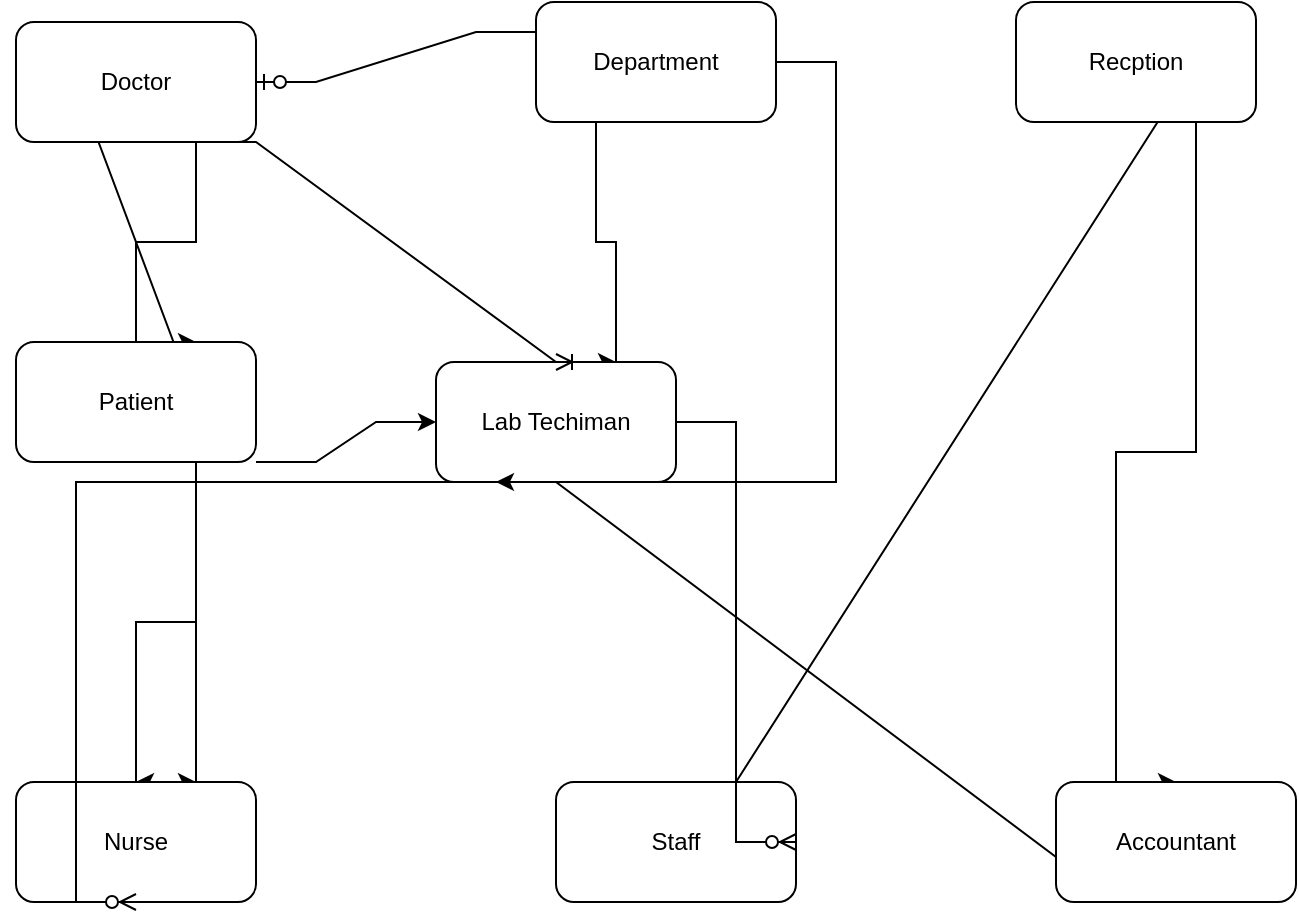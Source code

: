 <mxfile version="22.0.1" type="github" pages="3">
  <diagram name="Consptual" id="2s3uKyLWN4AMC0UYNxqQ">
    <mxGraphModel dx="1434" dy="782" grid="1" gridSize="10" guides="1" tooltips="1" connect="1" arrows="1" fold="1" page="1" pageScale="1" pageWidth="850" pageHeight="1100" math="0" shadow="0">
      <root>
        <mxCell id="0" />
        <mxCell id="1" parent="0" />
        <mxCell id="_YiZ5cDdGoCWpoSyA9h0-10" style="rounded=0;orthogonalLoop=1;jettySize=auto;html=1;exitX=1;exitY=0.5;exitDx=0;exitDy=0;entryX=0;entryY=0.5;entryDx=0;entryDy=0;edgeStyle=entityRelationEdgeStyle;elbow=vertical;" parent="1" source="_YiZ5cDdGoCWpoSyA9h0-2" target="_YiZ5cDdGoCWpoSyA9h0-3" edge="1">
          <mxGeometry relative="1" as="geometry" />
        </mxCell>
        <mxCell id="_YiZ5cDdGoCWpoSyA9h0-11" style="rounded=0;orthogonalLoop=1;jettySize=auto;html=1;exitX=0.5;exitY=1;exitDx=0;exitDy=0;entryX=0.5;entryY=0;entryDx=0;entryDy=0;edgeStyle=entityRelationEdgeStyle;elbow=vertical;" parent="1" source="_YiZ5cDdGoCWpoSyA9h0-2" target="_YiZ5cDdGoCWpoSyA9h0-4" edge="1">
          <mxGeometry relative="1" as="geometry" />
        </mxCell>
        <mxCell id="_YiZ5cDdGoCWpoSyA9h0-13" style="rounded=0;orthogonalLoop=1;jettySize=auto;html=1;exitX=1;exitY=1;exitDx=0;exitDy=0;edgeStyle=entityRelationEdgeStyle;elbow=vertical;" parent="1" source="_YiZ5cDdGoCWpoSyA9h0-2" target="_YiZ5cDdGoCWpoSyA9h0-5" edge="1">
          <mxGeometry relative="1" as="geometry" />
        </mxCell>
        <mxCell id="_YiZ5cDdGoCWpoSyA9h0-14" style="rounded=0;orthogonalLoop=1;jettySize=auto;html=1;exitX=0.75;exitY=1;exitDx=0;exitDy=0;entryX=0.75;entryY=0;entryDx=0;entryDy=0;edgeStyle=entityRelationEdgeStyle;elbow=vertical;" parent="1" source="_YiZ5cDdGoCWpoSyA9h0-3" target="_YiZ5cDdGoCWpoSyA9h0-5" edge="1">
          <mxGeometry relative="1" as="geometry" />
        </mxCell>
        <mxCell id="_YiZ5cDdGoCWpoSyA9h0-16" style="rounded=0;orthogonalLoop=1;jettySize=auto;html=1;exitX=0.5;exitY=1;exitDx=0;exitDy=0;entryX=0.75;entryY=0;entryDx=0;entryDy=0;edgeStyle=entityRelationEdgeStyle;elbow=vertical;" parent="1" source="_YiZ5cDdGoCWpoSyA9h0-2" target="_YiZ5cDdGoCWpoSyA9h0-4" edge="1">
          <mxGeometry relative="1" as="geometry" />
        </mxCell>
        <mxCell id="_YiZ5cDdGoCWpoSyA9h0-3" value="Doctor" style="rounded=1;whiteSpace=wrap;html=1;" parent="1" vertex="1">
          <mxGeometry x="120" y="110" width="120" height="60" as="geometry" />
        </mxCell>
        <mxCell id="_YiZ5cDdGoCWpoSyA9h0-4" value="Nurse" style="rounded=1;whiteSpace=wrap;html=1;" parent="1" vertex="1">
          <mxGeometry x="120" y="490" width="120" height="60" as="geometry" />
        </mxCell>
        <mxCell id="_YiZ5cDdGoCWpoSyA9h0-5" value="Lab Techiman" style="rounded=1;whiteSpace=wrap;html=1;" parent="1" vertex="1">
          <mxGeometry x="330" y="280" width="120" height="60" as="geometry" />
        </mxCell>
        <mxCell id="_YiZ5cDdGoCWpoSyA9h0-6" value="Department" style="rounded=1;whiteSpace=wrap;html=1;" parent="1" vertex="1">
          <mxGeometry x="380" y="100" width="120" height="60" as="geometry" />
        </mxCell>
        <mxCell id="_YiZ5cDdGoCWpoSyA9h0-19" style="rounded=0;orthogonalLoop=1;jettySize=auto;html=1;exitX=0.5;exitY=0;exitDx=0;exitDy=0;entryX=1;entryY=0.5;entryDx=0;entryDy=0;edgeStyle=entityRelationEdgeStyle;elbow=vertical;" parent="1" source="_YiZ5cDdGoCWpoSyA9h0-7" target="_YiZ5cDdGoCWpoSyA9h0-8" edge="1">
          <mxGeometry relative="1" as="geometry" />
        </mxCell>
        <mxCell id="_YiZ5cDdGoCWpoSyA9h0-7" value="Staff" style="rounded=1;whiteSpace=wrap;html=1;" parent="1" vertex="1">
          <mxGeometry x="390" y="490" width="120" height="60" as="geometry" />
        </mxCell>
        <mxCell id="_YiZ5cDdGoCWpoSyA9h0-15" style="rounded=0;orthogonalLoop=1;jettySize=auto;html=1;exitX=0.5;exitY=1;exitDx=0;exitDy=0;entryX=0.5;entryY=0;entryDx=0;entryDy=0;edgeStyle=entityRelationEdgeStyle;elbow=vertical;" parent="1" source="_YiZ5cDdGoCWpoSyA9h0-8" target="_YiZ5cDdGoCWpoSyA9h0-9" edge="1">
          <mxGeometry relative="1" as="geometry" />
        </mxCell>
        <mxCell id="_YiZ5cDdGoCWpoSyA9h0-8" value="Recption" style="rounded=1;whiteSpace=wrap;html=1;" parent="1" vertex="1">
          <mxGeometry x="620" y="100" width="120" height="60" as="geometry" />
        </mxCell>
        <mxCell id="_YiZ5cDdGoCWpoSyA9h0-21" style="rounded=0;orthogonalLoop=1;jettySize=auto;html=1;exitX=0.5;exitY=1;exitDx=0;exitDy=0;entryX=0.25;entryY=1;entryDx=0;entryDy=0;edgeStyle=entityRelationEdgeStyle;elbow=vertical;" parent="1" source="_YiZ5cDdGoCWpoSyA9h0-9" target="_YiZ5cDdGoCWpoSyA9h0-5" edge="1">
          <mxGeometry relative="1" as="geometry" />
        </mxCell>
        <mxCell id="_YiZ5cDdGoCWpoSyA9h0-9" value="Accountant" style="rounded=1;whiteSpace=wrap;html=1;" parent="1" vertex="1">
          <mxGeometry x="640" y="490" width="120" height="60" as="geometry" />
        </mxCell>
        <mxCell id="CMeblcUP7V6zjtZ7ye62-2" value="" style="rounded=0;orthogonalLoop=1;jettySize=auto;html=1;exitX=0.5;exitY=1;exitDx=0;exitDy=0;entryX=0.75;entryY=0;entryDx=0;entryDy=0;edgeStyle=entityRelationEdgeStyle;elbow=vertical;" parent="1" source="_YiZ5cDdGoCWpoSyA9h0-3" target="_YiZ5cDdGoCWpoSyA9h0-2" edge="1">
          <mxGeometry relative="1" as="geometry">
            <mxPoint x="80" y="150" as="sourcePoint" />
            <mxPoint x="130" y="570" as="targetPoint" />
          </mxGeometry>
        </mxCell>
        <mxCell id="_YiZ5cDdGoCWpoSyA9h0-2" value="Patient" style="rounded=1;whiteSpace=wrap;html=1;" parent="1" vertex="1">
          <mxGeometry x="120" y="270" width="120" height="60" as="geometry" />
        </mxCell>
        <mxCell id="8n0uMdNLRKGwaawpK5xz-2" value="" style="edgeStyle=entityRelationEdgeStyle;fontSize=12;html=1;endArrow=ERzeroToMany;endFill=1;rounded=0;exitX=1;exitY=0.5;exitDx=0;exitDy=0;entryX=0;entryY=0.5;entryDx=0;entryDy=0;" parent="1" source="_YiZ5cDdGoCWpoSyA9h0-6" edge="1">
          <mxGeometry width="100" height="100" relative="1" as="geometry">
            <mxPoint x="470" y="190" as="sourcePoint" />
            <mxPoint x="180" y="550" as="targetPoint" />
          </mxGeometry>
        </mxCell>
        <mxCell id="8n0uMdNLRKGwaawpK5xz-3" value="" style="edgeStyle=entityRelationEdgeStyle;fontSize=12;html=1;endArrow=ERzeroToOne;endFill=1;rounded=0;exitX=0;exitY=0.25;exitDx=0;exitDy=0;entryX=1;entryY=0.5;entryDx=0;entryDy=0;" parent="1" source="_YiZ5cDdGoCWpoSyA9h0-6" target="_YiZ5cDdGoCWpoSyA9h0-3" edge="1">
          <mxGeometry width="100" height="100" relative="1" as="geometry">
            <mxPoint x="370" y="470" as="sourcePoint" />
            <mxPoint x="470" y="370" as="targetPoint" />
          </mxGeometry>
        </mxCell>
        <mxCell id="8n0uMdNLRKGwaawpK5xz-4" value="" style="edgeStyle=entityRelationEdgeStyle;fontSize=12;html=1;endArrow=ERoneToMany;rounded=0;entryX=0.5;entryY=0;entryDx=0;entryDy=0;exitX=0.5;exitY=1;exitDx=0;exitDy=0;" parent="1" source="_YiZ5cDdGoCWpoSyA9h0-6" target="_YiZ5cDdGoCWpoSyA9h0-5" edge="1">
          <mxGeometry width="100" height="100" relative="1" as="geometry">
            <mxPoint x="370" y="470" as="sourcePoint" />
            <mxPoint x="470" y="370" as="targetPoint" />
          </mxGeometry>
        </mxCell>
        <mxCell id="8n0uMdNLRKGwaawpK5xz-5" value="" style="edgeStyle=entityRelationEdgeStyle;fontSize=12;html=1;endArrow=ERzeroToMany;endFill=1;rounded=0;exitX=1;exitY=0.5;exitDx=0;exitDy=0;entryX=1;entryY=0.5;entryDx=0;entryDy=0;" parent="1" source="_YiZ5cDdGoCWpoSyA9h0-5" target="_YiZ5cDdGoCWpoSyA9h0-7" edge="1">
          <mxGeometry width="100" height="100" relative="1" as="geometry">
            <mxPoint x="340" y="420" as="sourcePoint" />
            <mxPoint x="20" y="840" as="targetPoint" />
          </mxGeometry>
        </mxCell>
      </root>
    </mxGraphModel>
  </diagram>
  <diagram id="7MBLC2Is90McugSLapBK" name="Logical">
    <mxGraphModel dx="1434" dy="782" grid="1" gridSize="10" guides="1" tooltips="1" connect="1" arrows="1" fold="1" page="1" pageScale="1" pageWidth="850" pageHeight="1100" math="0" shadow="0">
      <root>
        <mxCell id="0" />
        <mxCell id="1" parent="0" />
        <mxCell id="alkC5E5rsLoXj3_SaebW-10" value="" style="edgeStyle=entityRelationEdgeStyle;fontSize=12;html=1;endArrow=ERmandOne;startArrow=ERmandOne;rounded=0;entryX=0;entryY=0;entryDx=0;entryDy=0;" parent="1" source="WNvDkGOonqG50jyBP8aU-2" target="2HU7ohxhnGlfpQEwjqkS-2" edge="1">
          <mxGeometry width="100" height="100" relative="1" as="geometry">
            <mxPoint x="410" y="500" as="sourcePoint" />
            <mxPoint x="510" y="400" as="targetPoint" />
            <Array as="points">
              <mxPoint x="190" y="300" />
              <mxPoint x="300" y="320" />
            </Array>
          </mxGeometry>
        </mxCell>
        <mxCell id="WNvDkGOonqG50jyBP8aU-1" value="Doctor" style="swimlane;childLayout=stackLayout;horizontal=1;startSize=50;horizontalStack=0;rounded=1;fontSize=14;fontStyle=0;strokeWidth=2;resizeParent=0;resizeLast=1;shadow=0;dashed=0;align=center;arcSize=4;whiteSpace=wrap;html=1;" parent="1" vertex="1">
          <mxGeometry x="150" y="70" width="110" height="130" as="geometry" />
        </mxCell>
        <mxCell id="WNvDkGOonqG50jyBP8aU-2" value="&amp;gt;id&lt;br&gt;&amp;gt;RegiNum&lt;br&gt;&amp;gt;Patient@ids&lt;br&gt;&amp;gt;Department@id&lt;br&gt;&amp;gt;Salary" style="align=left;strokeColor=none;fillColor=none;spacingLeft=4;fontSize=12;verticalAlign=top;resizable=0;rotatable=0;part=1;html=1;" parent="WNvDkGOonqG50jyBP8aU-1" vertex="1">
          <mxGeometry y="50" width="110" height="80" as="geometry" />
        </mxCell>
        <mxCell id="-hNhsgJeDC9WApIC7l0r-1" value="Department" style="swimlane;childLayout=stackLayout;horizontal=1;startSize=50;horizontalStack=0;rounded=1;fontSize=14;fontStyle=0;strokeWidth=2;resizeParent=0;resizeLast=1;shadow=0;dashed=0;align=center;arcSize=4;whiteSpace=wrap;html=1;" parent="1" vertex="1">
          <mxGeometry x="360" y="170" width="100" height="150" as="geometry" />
        </mxCell>
        <mxCell id="-hNhsgJeDC9WApIC7l0r-2" value="&amp;gt;id&lt;br&gt;&amp;gt;name&lt;br&gt;&amp;gt;Doctor@ids&lt;br&gt;&amp;gt;LabTech@ids&lt;br&gt;&amp;gt;Nurse@ids&lt;br&gt;&amp;gt;Staff@ids" style="align=left;strokeColor=none;fillColor=none;spacingLeft=4;fontSize=12;verticalAlign=top;resizable=0;rotatable=0;part=1;html=1;" parent="-hNhsgJeDC9WApIC7l0r-1" vertex="1">
          <mxGeometry y="50" width="100" height="100" as="geometry" />
        </mxCell>
        <mxCell id="2HU7ohxhnGlfpQEwjqkS-1" value="Patient" style="swimlane;childLayout=stackLayout;horizontal=1;startSize=50;horizontalStack=0;rounded=1;fontSize=14;fontStyle=0;strokeWidth=2;resizeParent=0;resizeLast=1;shadow=0;dashed=0;align=center;arcSize=4;whiteSpace=wrap;html=1;" parent="1" vertex="1">
          <mxGeometry x="605" y="110" width="90" height="165" as="geometry" />
        </mxCell>
        <mxCell id="2HU7ohxhnGlfpQEwjqkS-2" value="&amp;gt;id&lt;br&gt;&amp;gt;name&lt;br&gt;&amp;gt;Disease&lt;br&gt;&amp;gt;Doctor@id&lt;br&gt;&amp;gt;roomno&lt;br&gt;&amp;gt;address&lt;br&gt;&amp;gt;ContactNo" style="align=left;strokeColor=none;fillColor=none;spacingLeft=4;fontSize=12;verticalAlign=top;resizable=0;rotatable=0;part=1;html=1;" parent="2HU7ohxhnGlfpQEwjqkS-1" vertex="1">
          <mxGeometry y="50" width="90" height="115" as="geometry" />
        </mxCell>
        <mxCell id="upm4-kXA_QI8-wxKkZzu-2" value="Lab Tech" style="swimlane;childLayout=stackLayout;horizontal=1;startSize=50;horizontalStack=0;rounded=1;fontSize=14;fontStyle=0;strokeWidth=2;resizeParent=0;resizeLast=1;shadow=0;dashed=0;align=center;arcSize=4;whiteSpace=wrap;html=1;" parent="1" vertex="1">
          <mxGeometry x="120" y="350" width="105" height="150" as="geometry" />
        </mxCell>
        <mxCell id="upm4-kXA_QI8-wxKkZzu-3" value="&amp;gt;id&lt;br&gt;&amp;gt;name&lt;br&gt;&amp;gt;Department@id&lt;br&gt;&amp;gt;Machine@ids&lt;br style=&quot;border-color: var(--border-color);&quot;&gt;&amp;gt;Salary" style="align=left;strokeColor=none;fillColor=none;spacingLeft=4;fontSize=12;verticalAlign=top;resizable=0;rotatable=0;part=1;html=1;" parent="upm4-kXA_QI8-wxKkZzu-2" vertex="1">
          <mxGeometry y="50" width="105" height="100" as="geometry" />
        </mxCell>
        <mxCell id="rXgdxbJ8f9WQ_H5WOudT-1" value="Nurse" style="swimlane;childLayout=stackLayout;horizontal=1;startSize=50;horizontalStack=0;rounded=1;fontSize=14;fontStyle=0;strokeWidth=2;resizeParent=0;resizeLast=1;shadow=0;dashed=0;align=center;arcSize=4;whiteSpace=wrap;html=1;" parent="1" vertex="1">
          <mxGeometry x="350" y="350" width="110" height="130" as="geometry" />
        </mxCell>
        <mxCell id="rXgdxbJ8f9WQ_H5WOudT-2" value="&amp;gt;id&lt;br&gt;&amp;gt;name&lt;br&gt;&amp;gt;Department@id&lt;br&gt;&amp;gt;WardNumber&lt;br style=&quot;border-color: var(--border-color);&quot;&gt;&amp;gt;Salary" style="align=left;strokeColor=none;fillColor=none;spacingLeft=4;fontSize=12;verticalAlign=top;resizable=0;rotatable=0;part=1;html=1;" parent="rXgdxbJ8f9WQ_H5WOudT-1" vertex="1">
          <mxGeometry y="50" width="110" height="80" as="geometry" />
        </mxCell>
        <mxCell id="alkC5E5rsLoXj3_SaebW-1" value="Reciption" style="swimlane;childLayout=stackLayout;horizontal=1;startSize=50;horizontalStack=0;rounded=1;fontSize=14;fontStyle=0;strokeWidth=2;resizeParent=0;resizeLast=1;shadow=0;dashed=0;align=center;arcSize=4;whiteSpace=wrap;html=1;" parent="1" vertex="1">
          <mxGeometry x="590" y="330" width="125" height="150" as="geometry" />
        </mxCell>
        <mxCell id="alkC5E5rsLoXj3_SaebW-2" value="&amp;gt;id&lt;br&gt;&amp;gt;name&lt;br&gt;&amp;gt;Staff@ids&lt;br&gt;&amp;gt;Accountant@ids" style="align=left;strokeColor=none;fillColor=none;spacingLeft=4;fontSize=12;verticalAlign=top;resizable=0;rotatable=0;part=1;html=1;" parent="alkC5E5rsLoXj3_SaebW-1" vertex="1">
          <mxGeometry y="50" width="125" height="100" as="geometry" />
        </mxCell>
        <mxCell id="alkC5E5rsLoXj3_SaebW-3" value="Accountant" style="swimlane;childLayout=stackLayout;horizontal=1;startSize=50;horizontalStack=0;rounded=1;fontSize=14;fontStyle=0;strokeWidth=2;resizeParent=0;resizeLast=1;shadow=0;dashed=0;align=center;arcSize=4;whiteSpace=wrap;html=1;" parent="1" vertex="1">
          <mxGeometry x="330" y="540" width="160" height="120" as="geometry" />
        </mxCell>
        <mxCell id="alkC5E5rsLoXj3_SaebW-4" value="&amp;gt;id&lt;br&gt;&amp;gt;name&lt;br&gt;&amp;gt;previlageLVL&lt;br style=&quot;border-color: var(--border-color);&quot;&gt;&amp;gt;Salary" style="align=left;strokeColor=none;fillColor=none;spacingLeft=4;fontSize=12;verticalAlign=top;resizable=0;rotatable=0;part=1;html=1;" parent="alkC5E5rsLoXj3_SaebW-3" vertex="1">
          <mxGeometry y="50" width="160" height="70" as="geometry" />
        </mxCell>
        <mxCell id="alkC5E5rsLoXj3_SaebW-5" value="" style="edgeStyle=entityRelationEdgeStyle;fontSize=12;html=1;endArrow=ERoneToMany;rounded=0;exitX=1;exitY=0.25;exitDx=0;exitDy=0;" parent="1" source="rXgdxbJ8f9WQ_H5WOudT-2" target="-hNhsgJeDC9WApIC7l0r-2" edge="1">
          <mxGeometry width="100" height="100" relative="1" as="geometry">
            <mxPoint x="500" y="280" as="sourcePoint" />
            <mxPoint x="520" y="400" as="targetPoint" />
            <Array as="points">
              <mxPoint x="530" y="360" />
            </Array>
          </mxGeometry>
        </mxCell>
        <mxCell id="alkC5E5rsLoXj3_SaebW-6" value="" style="edgeStyle=entityRelationEdgeStyle;fontSize=12;html=1;endArrow=ERoneToMany;rounded=0;exitX=1;exitY=0.163;exitDx=0;exitDy=0;exitPerimeter=0;entryX=0;entryY=0.133;entryDx=0;entryDy=0;entryPerimeter=0;" parent="1" source="WNvDkGOonqG50jyBP8aU-2" target="-hNhsgJeDC9WApIC7l0r-1" edge="1">
          <mxGeometry width="100" height="100" relative="1" as="geometry">
            <mxPoint x="360" y="350" as="sourcePoint" />
            <mxPoint x="360" y="140" as="targetPoint" />
            <Array as="points">
              <mxPoint x="430" y="290" />
              <mxPoint x="410" y="320" />
            </Array>
          </mxGeometry>
        </mxCell>
        <mxCell id="alkC5E5rsLoXj3_SaebW-7" value="Staff" style="swimlane;childLayout=stackLayout;horizontal=1;startSize=50;horizontalStack=0;rounded=1;fontSize=14;fontStyle=0;strokeWidth=2;resizeParent=0;resizeLast=1;shadow=0;dashed=0;align=center;arcSize=4;whiteSpace=wrap;html=1;" parent="1" vertex="1">
          <mxGeometry x="590" y="530" width="120" height="140" as="geometry" />
        </mxCell>
        <mxCell id="alkC5E5rsLoXj3_SaebW-8" value="&amp;gt;id&lt;br&gt;&amp;gt;name&lt;br&gt;&amp;gt;Department@id&lt;br&gt;&amp;gt;previlageLVL&lt;br style=&quot;border-color: var(--border-color);&quot;&gt;&amp;gt;Salary" style="align=left;strokeColor=none;fillColor=none;spacingLeft=4;fontSize=12;verticalAlign=top;resizable=0;rotatable=0;part=1;html=1;" parent="alkC5E5rsLoXj3_SaebW-7" vertex="1">
          <mxGeometry y="50" width="120" height="90" as="geometry" />
        </mxCell>
        <mxCell id="alkC5E5rsLoXj3_SaebW-9" value="" style="edgeStyle=entityRelationEdgeStyle;fontSize=12;html=1;endArrow=ERoneToMany;rounded=0;entryX=1;entryY=0;entryDx=0;entryDy=0;" parent="1" source="alkC5E5rsLoXj3_SaebW-8" target="-hNhsgJeDC9WApIC7l0r-2" edge="1">
          <mxGeometry width="100" height="100" relative="1" as="geometry">
            <mxPoint x="470" y="430" as="sourcePoint" />
            <mxPoint x="470" y="220" as="targetPoint" />
            <Array as="points">
              <mxPoint x="540" y="370" />
            </Array>
          </mxGeometry>
        </mxCell>
        <mxCell id="alkC5E5rsLoXj3_SaebW-11" value="" style="edgeStyle=entityRelationEdgeStyle;fontSize=12;html=1;endArrow=ERoneToMany;rounded=0;exitX=1;exitY=0;exitDx=0;exitDy=0;entryX=0;entryY=0.5;entryDx=0;entryDy=0;" parent="1" source="upm4-kXA_QI8-wxKkZzu-3" target="-hNhsgJeDC9WApIC7l0r-2" edge="1">
          <mxGeometry width="100" height="100" relative="1" as="geometry">
            <mxPoint x="270" y="143" as="sourcePoint" />
            <mxPoint x="370" y="200" as="targetPoint" />
            <Array as="points">
              <mxPoint x="440" y="300" />
              <mxPoint x="420" y="330" />
            </Array>
          </mxGeometry>
        </mxCell>
        <mxCell id="alkC5E5rsLoXj3_SaebW-12" value="" style="edgeStyle=entityRelationEdgeStyle;fontSize=12;html=1;endArrow=ERoneToMany;rounded=0;" parent="1" source="alkC5E5rsLoXj3_SaebW-3" target="alkC5E5rsLoXj3_SaebW-1" edge="1">
          <mxGeometry width="100" height="100" relative="1" as="geometry">
            <mxPoint x="235" y="410" as="sourcePoint" />
            <mxPoint x="370" y="280" as="targetPoint" />
            <Array as="points">
              <mxPoint x="450" y="310" />
              <mxPoint x="430" y="340" />
            </Array>
          </mxGeometry>
        </mxCell>
        <mxCell id="alkC5E5rsLoXj3_SaebW-13" value="" style="edgeStyle=entityRelationEdgeStyle;fontSize=12;html=1;endArrow=ERoneToMany;rounded=0;" parent="1" source="alkC5E5rsLoXj3_SaebW-7" target="alkC5E5rsLoXj3_SaebW-1" edge="1">
          <mxGeometry width="100" height="100" relative="1" as="geometry">
            <mxPoint x="500" y="610" as="sourcePoint" />
            <mxPoint x="600" y="415" as="targetPoint" />
            <Array as="points">
              <mxPoint x="460" y="320" />
              <mxPoint x="440" y="350" />
            </Array>
          </mxGeometry>
        </mxCell>
      </root>
    </mxGraphModel>
  </diagram>
  <diagram id="XQ8HMdFKoS7STtZSm259" name="Phsical">
    <mxGraphModel dx="1509" dy="823" grid="1" gridSize="10" guides="1" tooltips="1" connect="1" arrows="1" fold="1" page="1" pageScale="1" pageWidth="1169" pageHeight="827" math="0" shadow="0">
      <root>
        <mxCell id="0" />
        <mxCell id="1" parent="0" />
        <mxCell id="AMvSUjI9UAaXrIIp9Lwl-1" value="" style="edgeStyle=entityRelationEdgeStyle;fontSize=12;html=1;endArrow=ERmandOne;startArrow=ERmandOne;rounded=0;" parent="1" source="G5S80pGgRlK3tBagyPNE-7" target="G5S80pGgRlK3tBagyPNE-36" edge="1">
          <mxGeometry width="100" height="100" relative="1" as="geometry">
            <mxPoint x="565" y="510" as="sourcePoint" />
            <mxPoint x="665" y="410" as="targetPoint" />
            <Array as="points">
              <mxPoint x="345" y="310" />
              <mxPoint x="455" y="330" />
            </Array>
          </mxGeometry>
        </mxCell>
        <mxCell id="AMvSUjI9UAaXrIIp9Lwl-16" value="" style="edgeStyle=entityRelationEdgeStyle;fontSize=12;html=1;endArrow=ERoneToMany;rounded=0;" parent="1" source="G5S80pGgRlK3tBagyPNE-78" target="G5S80pGgRlK3tBagyPNE-1" edge="1">
          <mxGeometry width="100" height="100" relative="1" as="geometry">
            <mxPoint x="655" y="290" as="sourcePoint" />
            <mxPoint x="675" y="410" as="targetPoint" />
            <Array as="points">
              <mxPoint x="685" y="370" />
            </Array>
          </mxGeometry>
        </mxCell>
        <mxCell id="AMvSUjI9UAaXrIIp9Lwl-17" value="" style="edgeStyle=entityRelationEdgeStyle;fontSize=12;html=1;endArrow=ERoneToMany;rounded=0;" parent="1" source="G5S80pGgRlK3tBagyPNE-8" target="AMvSUjI9UAaXrIIp9Lwl-67" edge="1">
          <mxGeometry width="100" height="100" relative="1" as="geometry">
            <mxPoint x="515" y="429" as="sourcePoint" />
            <mxPoint x="515" y="219" as="targetPoint" />
            <Array as="points">
              <mxPoint x="585" y="369" />
              <mxPoint x="565" y="399" />
            </Array>
          </mxGeometry>
        </mxCell>
        <mxCell id="AMvSUjI9UAaXrIIp9Lwl-20" value="" style="edgeStyle=entityRelationEdgeStyle;fontSize=12;html=1;endArrow=ERoneToMany;rounded=0;" parent="1" source="G5S80pGgRlK3tBagyPNE-107" target="G5S80pGgRlK3tBagyPNE-4" edge="1">
          <mxGeometry width="100" height="100" relative="1" as="geometry">
            <mxPoint x="625" y="440" as="sourcePoint" />
            <mxPoint x="625" y="230" as="targetPoint" />
            <Array as="points">
              <mxPoint x="695" y="380" />
            </Array>
          </mxGeometry>
        </mxCell>
        <mxCell id="AMvSUjI9UAaXrIIp9Lwl-21" value="" style="edgeStyle=entityRelationEdgeStyle;fontSize=12;html=1;endArrow=ERoneToMany;rounded=0;" parent="1" source="G5S80pGgRlK3tBagyPNE-49" target="AMvSUjI9UAaXrIIp9Lwl-70" edge="1">
          <mxGeometry width="100" height="100" relative="1" as="geometry">
            <mxPoint x="425" y="222" as="sourcePoint" />
            <mxPoint x="525" y="279" as="targetPoint" />
            <Array as="points">
              <mxPoint x="595" y="379" />
              <mxPoint x="575" y="409" />
            </Array>
          </mxGeometry>
        </mxCell>
        <mxCell id="AMvSUjI9UAaXrIIp9Lwl-22" value="" style="edgeStyle=entityRelationEdgeStyle;fontSize=12;html=1;endArrow=ERoneToMany;rounded=0;" parent="1" source="G5S80pGgRlK3tBagyPNE-123" target="G5S80pGgRlK3tBagyPNE-103" edge="1">
          <mxGeometry width="100" height="100" relative="1" as="geometry">
            <mxPoint x="390" y="420" as="sourcePoint" />
            <mxPoint x="525" y="290" as="targetPoint" />
            <Array as="points">
              <mxPoint x="605" y="320" />
              <mxPoint x="585" y="350" />
            </Array>
          </mxGeometry>
        </mxCell>
        <mxCell id="AMvSUjI9UAaXrIIp9Lwl-23" value="" style="edgeStyle=entityRelationEdgeStyle;fontSize=12;html=1;endArrow=ERoneToMany;rounded=0;" parent="1" source="G5S80pGgRlK3tBagyPNE-107" target="G5S80pGgRlK3tBagyPNE-100" edge="1">
          <mxGeometry width="100" height="100" relative="1" as="geometry">
            <mxPoint x="655" y="620" as="sourcePoint" />
            <mxPoint x="755" y="425" as="targetPoint" />
            <Array as="points">
              <mxPoint x="615" y="330" />
              <mxPoint x="595" y="360" />
            </Array>
          </mxGeometry>
        </mxCell>
        <mxCell id="AMvSUjI9UAaXrIIp9Lwl-60" value="Department" style="shape=table;startSize=30;container=1;collapsible=1;childLayout=tableLayout;fixedRows=1;rowLines=0;fontStyle=1;align=center;resizeLast=1;html=1;whiteSpace=wrap;" parent="1" vertex="1">
          <mxGeometry x="475" y="170" width="230" height="211" as="geometry" />
        </mxCell>
        <mxCell id="AMvSUjI9UAaXrIIp9Lwl-61" value="" style="shape=tableRow;horizontal=0;startSize=0;swimlaneHead=0;swimlaneBody=0;fillColor=none;collapsible=0;dropTarget=0;points=[[0,0.5],[1,0.5]];portConstraint=eastwest;top=0;left=0;right=0;bottom=0;html=1;" parent="AMvSUjI9UAaXrIIp9Lwl-60" vertex="1">
          <mxGeometry y="30" width="230" height="31" as="geometry" />
        </mxCell>
        <mxCell id="AMvSUjI9UAaXrIIp9Lwl-62" value="PK||Integer" style="shape=partialRectangle;connectable=0;fillColor=none;top=0;left=0;bottom=0;right=0;fontStyle=1;overflow=hidden;html=1;whiteSpace=wrap;" parent="AMvSUjI9UAaXrIIp9Lwl-61" vertex="1">
          <mxGeometry width="80" height="31" as="geometry">
            <mxRectangle width="80" height="31" as="alternateBounds" />
          </mxGeometry>
        </mxCell>
        <mxCell id="AMvSUjI9UAaXrIIp9Lwl-63" value="id" style="shape=partialRectangle;connectable=0;fillColor=none;top=0;left=0;bottom=0;right=0;align=left;spacingLeft=6;fontStyle=5;overflow=hidden;html=1;whiteSpace=wrap;" parent="AMvSUjI9UAaXrIIp9Lwl-61" vertex="1">
          <mxGeometry x="80" width="150" height="31" as="geometry">
            <mxRectangle width="150" height="31" as="alternateBounds" />
          </mxGeometry>
        </mxCell>
        <mxCell id="AMvSUjI9UAaXrIIp9Lwl-64" value="" style="shape=tableRow;horizontal=0;startSize=0;swimlaneHead=0;swimlaneBody=0;fillColor=none;collapsible=0;dropTarget=0;points=[[0,0.5],[1,0.5]];portConstraint=eastwest;top=0;left=0;right=0;bottom=1;html=1;" parent="AMvSUjI9UAaXrIIp9Lwl-60" vertex="1">
          <mxGeometry y="61" width="230" height="30" as="geometry" />
        </mxCell>
        <mxCell id="AMvSUjI9UAaXrIIp9Lwl-65" value="Varchar 35" style="shape=partialRectangle;connectable=0;fillColor=none;top=0;left=0;bottom=0;right=0;fontStyle=1;overflow=hidden;html=1;whiteSpace=wrap;" parent="AMvSUjI9UAaXrIIp9Lwl-64" vertex="1">
          <mxGeometry width="80" height="30" as="geometry">
            <mxRectangle width="80" height="30" as="alternateBounds" />
          </mxGeometry>
        </mxCell>
        <mxCell id="AMvSUjI9UAaXrIIp9Lwl-66" value="name" style="shape=partialRectangle;connectable=0;fillColor=none;top=0;left=0;bottom=0;right=0;align=left;spacingLeft=6;fontStyle=5;overflow=hidden;html=1;whiteSpace=wrap;" parent="AMvSUjI9UAaXrIIp9Lwl-64" vertex="1">
          <mxGeometry x="80" width="150" height="30" as="geometry">
            <mxRectangle width="150" height="30" as="alternateBounds" />
          </mxGeometry>
        </mxCell>
        <mxCell id="AMvSUjI9UAaXrIIp9Lwl-67" value="" style="shape=tableRow;horizontal=0;startSize=0;swimlaneHead=0;swimlaneBody=0;fillColor=none;collapsible=0;dropTarget=0;points=[[0,0.5],[1,0.5]];portConstraint=eastwest;top=0;left=0;right=0;bottom=0;html=1;" parent="AMvSUjI9UAaXrIIp9Lwl-60" vertex="1">
          <mxGeometry y="91" width="230" height="30" as="geometry" />
        </mxCell>
        <mxCell id="AMvSUjI9UAaXrIIp9Lwl-68" value="FK" style="shape=partialRectangle;connectable=0;fillColor=none;top=0;left=0;bottom=0;right=0;editable=1;overflow=hidden;html=1;whiteSpace=wrap;" parent="AMvSUjI9UAaXrIIp9Lwl-67" vertex="1">
          <mxGeometry width="80" height="30" as="geometry">
            <mxRectangle width="80" height="30" as="alternateBounds" />
          </mxGeometry>
        </mxCell>
        <mxCell id="AMvSUjI9UAaXrIIp9Lwl-69" value="Doctors" style="shape=partialRectangle;connectable=0;fillColor=none;top=0;left=0;bottom=0;right=0;align=left;spacingLeft=6;overflow=hidden;html=1;whiteSpace=wrap;" parent="AMvSUjI9UAaXrIIp9Lwl-67" vertex="1">
          <mxGeometry x="80" width="150" height="30" as="geometry">
            <mxRectangle width="150" height="30" as="alternateBounds" />
          </mxGeometry>
        </mxCell>
        <mxCell id="AMvSUjI9UAaXrIIp9Lwl-70" value="" style="shape=tableRow;horizontal=0;startSize=0;swimlaneHead=0;swimlaneBody=0;fillColor=none;collapsible=0;dropTarget=0;points=[[0,0.5],[1,0.5]];portConstraint=eastwest;top=0;left=0;right=0;bottom=0;html=1;" parent="AMvSUjI9UAaXrIIp9Lwl-60" vertex="1">
          <mxGeometry y="121" width="230" height="30" as="geometry" />
        </mxCell>
        <mxCell id="AMvSUjI9UAaXrIIp9Lwl-71" value="FK" style="shape=partialRectangle;connectable=0;fillColor=none;top=0;left=0;bottom=0;right=0;editable=1;overflow=hidden;html=1;whiteSpace=wrap;" parent="AMvSUjI9UAaXrIIp9Lwl-70" vertex="1">
          <mxGeometry width="80" height="30" as="geometry">
            <mxRectangle width="80" height="30" as="alternateBounds" />
          </mxGeometry>
        </mxCell>
        <mxCell id="AMvSUjI9UAaXrIIp9Lwl-72" value="Labs" style="shape=partialRectangle;connectable=0;fillColor=none;top=0;left=0;bottom=0;right=0;align=left;spacingLeft=6;overflow=hidden;html=1;whiteSpace=wrap;" parent="AMvSUjI9UAaXrIIp9Lwl-70" vertex="1">
          <mxGeometry x="80" width="150" height="30" as="geometry">
            <mxRectangle width="150" height="30" as="alternateBounds" />
          </mxGeometry>
        </mxCell>
        <mxCell id="G5S80pGgRlK3tBagyPNE-1" value="" style="shape=tableRow;horizontal=0;startSize=0;swimlaneHead=0;swimlaneBody=0;fillColor=none;collapsible=0;dropTarget=0;points=[[0,0.5],[1,0.5]];portConstraint=eastwest;top=0;left=0;right=0;bottom=0;html=1;" vertex="1" parent="AMvSUjI9UAaXrIIp9Lwl-60">
          <mxGeometry y="151" width="230" height="30" as="geometry" />
        </mxCell>
        <mxCell id="G5S80pGgRlK3tBagyPNE-2" value="FK" style="shape=partialRectangle;connectable=0;fillColor=none;top=0;left=0;bottom=0;right=0;editable=1;overflow=hidden;html=1;whiteSpace=wrap;" vertex="1" parent="G5S80pGgRlK3tBagyPNE-1">
          <mxGeometry width="80" height="30" as="geometry">
            <mxRectangle width="80" height="30" as="alternateBounds" />
          </mxGeometry>
        </mxCell>
        <mxCell id="G5S80pGgRlK3tBagyPNE-3" value="Nurses" style="shape=partialRectangle;connectable=0;fillColor=none;top=0;left=0;bottom=0;right=0;align=left;spacingLeft=6;overflow=hidden;html=1;whiteSpace=wrap;" vertex="1" parent="G5S80pGgRlK3tBagyPNE-1">
          <mxGeometry x="80" width="150" height="30" as="geometry">
            <mxRectangle width="150" height="30" as="alternateBounds" />
          </mxGeometry>
        </mxCell>
        <mxCell id="G5S80pGgRlK3tBagyPNE-4" value="" style="shape=tableRow;horizontal=0;startSize=0;swimlaneHead=0;swimlaneBody=0;fillColor=none;collapsible=0;dropTarget=0;points=[[0,0.5],[1,0.5]];portConstraint=eastwest;top=0;left=0;right=0;bottom=0;html=1;" vertex="1" parent="AMvSUjI9UAaXrIIp9Lwl-60">
          <mxGeometry y="181" width="230" height="30" as="geometry" />
        </mxCell>
        <mxCell id="G5S80pGgRlK3tBagyPNE-5" value="FK" style="shape=partialRectangle;connectable=0;fillColor=none;top=0;left=0;bottom=0;right=0;editable=1;overflow=hidden;html=1;whiteSpace=wrap;" vertex="1" parent="G5S80pGgRlK3tBagyPNE-4">
          <mxGeometry width="80" height="30" as="geometry">
            <mxRectangle width="80" height="30" as="alternateBounds" />
          </mxGeometry>
        </mxCell>
        <mxCell id="G5S80pGgRlK3tBagyPNE-6" value="Staffs" style="shape=partialRectangle;connectable=0;fillColor=none;top=0;left=0;bottom=0;right=0;align=left;spacingLeft=6;overflow=hidden;html=1;whiteSpace=wrap;" vertex="1" parent="G5S80pGgRlK3tBagyPNE-4">
          <mxGeometry x="80" width="150" height="30" as="geometry">
            <mxRectangle width="150" height="30" as="alternateBounds" />
          </mxGeometry>
        </mxCell>
        <mxCell id="G5S80pGgRlK3tBagyPNE-7" value="Doctor" style="shape=table;startSize=30;container=1;collapsible=1;childLayout=tableLayout;fixedRows=1;rowLines=0;fontStyle=1;align=center;resizeLast=1;html=1;whiteSpace=wrap;" vertex="1" parent="1">
          <mxGeometry x="200" y="40" width="210" height="180" as="geometry" />
        </mxCell>
        <mxCell id="G5S80pGgRlK3tBagyPNE-8" value="" style="shape=tableRow;horizontal=0;startSize=0;swimlaneHead=0;swimlaneBody=0;fillColor=none;collapsible=0;dropTarget=0;points=[[0,0.5],[1,0.5]];portConstraint=eastwest;top=0;left=0;right=0;bottom=0;html=1;" vertex="1" parent="G5S80pGgRlK3tBagyPNE-7">
          <mxGeometry y="30" width="210" height="30" as="geometry" />
        </mxCell>
        <mxCell id="G5S80pGgRlK3tBagyPNE-9" value="PK" style="shape=partialRectangle;connectable=0;fillColor=none;top=0;left=0;bottom=0;right=0;fontStyle=1;overflow=hidden;html=1;whiteSpace=wrap;" vertex="1" parent="G5S80pGgRlK3tBagyPNE-8">
          <mxGeometry width="100" height="30" as="geometry">
            <mxRectangle width="100" height="30" as="alternateBounds" />
          </mxGeometry>
        </mxCell>
        <mxCell id="G5S80pGgRlK3tBagyPNE-10" value="id" style="shape=partialRectangle;connectable=0;fillColor=none;top=0;left=0;bottom=0;right=0;align=left;spacingLeft=6;fontStyle=5;overflow=hidden;html=1;whiteSpace=wrap;" vertex="1" parent="G5S80pGgRlK3tBagyPNE-8">
          <mxGeometry x="100" width="110" height="30" as="geometry">
            <mxRectangle width="110" height="30" as="alternateBounds" />
          </mxGeometry>
        </mxCell>
        <mxCell id="G5S80pGgRlK3tBagyPNE-14" value="" style="shape=tableRow;horizontal=0;startSize=0;swimlaneHead=0;swimlaneBody=0;fillColor=none;collapsible=0;dropTarget=0;points=[[0,0.5],[1,0.5]];portConstraint=eastwest;top=0;left=0;right=0;bottom=0;html=1;" vertex="1" parent="G5S80pGgRlK3tBagyPNE-7">
          <mxGeometry y="60" width="210" height="30" as="geometry" />
        </mxCell>
        <mxCell id="G5S80pGgRlK3tBagyPNE-15" value="Varchar 25" style="shape=partialRectangle;connectable=0;fillColor=none;top=0;left=0;bottom=0;right=0;editable=1;overflow=hidden;html=1;whiteSpace=wrap;" vertex="1" parent="G5S80pGgRlK3tBagyPNE-14">
          <mxGeometry width="100" height="30" as="geometry">
            <mxRectangle width="100" height="30" as="alternateBounds" />
          </mxGeometry>
        </mxCell>
        <mxCell id="G5S80pGgRlK3tBagyPNE-16" value="RegiNum" style="shape=partialRectangle;connectable=0;fillColor=none;top=0;left=0;bottom=0;right=0;align=left;spacingLeft=6;overflow=hidden;html=1;whiteSpace=wrap;" vertex="1" parent="G5S80pGgRlK3tBagyPNE-14">
          <mxGeometry x="100" width="110" height="30" as="geometry">
            <mxRectangle width="110" height="30" as="alternateBounds" />
          </mxGeometry>
        </mxCell>
        <mxCell id="G5S80pGgRlK3tBagyPNE-17" value="" style="shape=tableRow;horizontal=0;startSize=0;swimlaneHead=0;swimlaneBody=0;fillColor=none;collapsible=0;dropTarget=0;points=[[0,0.5],[1,0.5]];portConstraint=eastwest;top=0;left=0;right=0;bottom=0;html=1;" vertex="1" parent="G5S80pGgRlK3tBagyPNE-7">
          <mxGeometry y="90" width="210" height="30" as="geometry" />
        </mxCell>
        <mxCell id="G5S80pGgRlK3tBagyPNE-18" value="FK" style="shape=partialRectangle;connectable=0;fillColor=none;top=0;left=0;bottom=0;right=0;editable=1;overflow=hidden;html=1;whiteSpace=wrap;" vertex="1" parent="G5S80pGgRlK3tBagyPNE-17">
          <mxGeometry width="100" height="30" as="geometry">
            <mxRectangle width="100" height="30" as="alternateBounds" />
          </mxGeometry>
        </mxCell>
        <mxCell id="G5S80pGgRlK3tBagyPNE-19" value="Patients" style="shape=partialRectangle;connectable=0;fillColor=none;top=0;left=0;bottom=0;right=0;align=left;spacingLeft=6;overflow=hidden;html=1;whiteSpace=wrap;" vertex="1" parent="G5S80pGgRlK3tBagyPNE-17">
          <mxGeometry x="100" width="110" height="30" as="geometry">
            <mxRectangle width="110" height="30" as="alternateBounds" />
          </mxGeometry>
        </mxCell>
        <mxCell id="G5S80pGgRlK3tBagyPNE-20" value="" style="shape=tableRow;horizontal=0;startSize=0;swimlaneHead=0;swimlaneBody=0;fillColor=none;collapsible=0;dropTarget=0;points=[[0,0.5],[1,0.5]];portConstraint=eastwest;top=0;left=0;right=0;bottom=0;html=1;" vertex="1" parent="G5S80pGgRlK3tBagyPNE-7">
          <mxGeometry y="120" width="210" height="30" as="geometry" />
        </mxCell>
        <mxCell id="G5S80pGgRlK3tBagyPNE-21" value="FK" style="shape=partialRectangle;connectable=0;fillColor=none;top=0;left=0;bottom=0;right=0;editable=1;overflow=hidden;html=1;whiteSpace=wrap;" vertex="1" parent="G5S80pGgRlK3tBagyPNE-20">
          <mxGeometry width="100" height="30" as="geometry">
            <mxRectangle width="100" height="30" as="alternateBounds" />
          </mxGeometry>
        </mxCell>
        <mxCell id="G5S80pGgRlK3tBagyPNE-22" value="Department" style="shape=partialRectangle;connectable=0;fillColor=none;top=0;left=0;bottom=0;right=0;align=left;spacingLeft=6;overflow=hidden;html=1;whiteSpace=wrap;" vertex="1" parent="G5S80pGgRlK3tBagyPNE-20">
          <mxGeometry x="100" width="110" height="30" as="geometry">
            <mxRectangle width="110" height="30" as="alternateBounds" />
          </mxGeometry>
        </mxCell>
        <mxCell id="G5S80pGgRlK3tBagyPNE-23" value="" style="shape=tableRow;horizontal=0;startSize=0;swimlaneHead=0;swimlaneBody=0;fillColor=none;collapsible=0;dropTarget=0;points=[[0,0.5],[1,0.5]];portConstraint=eastwest;top=0;left=0;right=0;bottom=0;html=1;" vertex="1" parent="G5S80pGgRlK3tBagyPNE-7">
          <mxGeometry y="150" width="210" height="30" as="geometry" />
        </mxCell>
        <mxCell id="G5S80pGgRlK3tBagyPNE-24" value="Numeric 9,2" style="shape=partialRectangle;connectable=0;fillColor=none;top=0;left=0;bottom=0;right=0;editable=1;overflow=hidden;html=1;whiteSpace=wrap;" vertex="1" parent="G5S80pGgRlK3tBagyPNE-23">
          <mxGeometry width="100" height="30" as="geometry">
            <mxRectangle width="100" height="30" as="alternateBounds" />
          </mxGeometry>
        </mxCell>
        <mxCell id="G5S80pGgRlK3tBagyPNE-25" value="Salary" style="shape=partialRectangle;connectable=0;fillColor=none;top=0;left=0;bottom=0;right=0;align=left;spacingLeft=6;overflow=hidden;html=1;whiteSpace=wrap;" vertex="1" parent="G5S80pGgRlK3tBagyPNE-23">
          <mxGeometry x="100" width="110" height="30" as="geometry">
            <mxRectangle width="110" height="30" as="alternateBounds" />
          </mxGeometry>
        </mxCell>
        <mxCell id="G5S80pGgRlK3tBagyPNE-26" value="Patient" style="shape=table;startSize=30;container=1;collapsible=1;childLayout=tableLayout;fixedRows=1;rowLines=0;fontStyle=1;align=center;resizeLast=1;html=1;whiteSpace=wrap;" vertex="1" parent="1">
          <mxGeometry x="765" y="30" width="180" height="240" as="geometry" />
        </mxCell>
        <mxCell id="G5S80pGgRlK3tBagyPNE-27" value="" style="shape=tableRow;horizontal=0;startSize=0;swimlaneHead=0;swimlaneBody=0;fillColor=none;collapsible=0;dropTarget=0;points=[[0,0.5],[1,0.5]];portConstraint=eastwest;top=0;left=0;right=0;bottom=0;html=1;" vertex="1" parent="G5S80pGgRlK3tBagyPNE-26">
          <mxGeometry y="30" width="180" height="30" as="geometry" />
        </mxCell>
        <mxCell id="G5S80pGgRlK3tBagyPNE-28" value="PK" style="shape=partialRectangle;connectable=0;fillColor=none;top=0;left=0;bottom=0;right=0;fontStyle=1;overflow=hidden;html=1;whiteSpace=wrap;" vertex="1" parent="G5S80pGgRlK3tBagyPNE-27">
          <mxGeometry width="80" height="30" as="geometry">
            <mxRectangle width="80" height="30" as="alternateBounds" />
          </mxGeometry>
        </mxCell>
        <mxCell id="G5S80pGgRlK3tBagyPNE-29" value="id" style="shape=partialRectangle;connectable=0;fillColor=none;top=0;left=0;bottom=0;right=0;align=left;spacingLeft=6;fontStyle=5;overflow=hidden;html=1;whiteSpace=wrap;" vertex="1" parent="G5S80pGgRlK3tBagyPNE-27">
          <mxGeometry x="80" width="100" height="30" as="geometry">
            <mxRectangle width="100" height="30" as="alternateBounds" />
          </mxGeometry>
        </mxCell>
        <mxCell id="G5S80pGgRlK3tBagyPNE-30" value="" style="shape=tableRow;horizontal=0;startSize=0;swimlaneHead=0;swimlaneBody=0;fillColor=none;collapsible=0;dropTarget=0;points=[[0,0.5],[1,0.5]];portConstraint=eastwest;top=0;left=0;right=0;bottom=1;html=1;" vertex="1" parent="G5S80pGgRlK3tBagyPNE-26">
          <mxGeometry y="60" width="180" height="30" as="geometry" />
        </mxCell>
        <mxCell id="G5S80pGgRlK3tBagyPNE-31" value="Varchar 35" style="shape=partialRectangle;connectable=0;fillColor=none;top=0;left=0;bottom=0;right=0;fontStyle=1;overflow=hidden;html=1;whiteSpace=wrap;" vertex="1" parent="G5S80pGgRlK3tBagyPNE-30">
          <mxGeometry width="80" height="30" as="geometry">
            <mxRectangle width="80" height="30" as="alternateBounds" />
          </mxGeometry>
        </mxCell>
        <mxCell id="G5S80pGgRlK3tBagyPNE-32" value="Name" style="shape=partialRectangle;connectable=0;fillColor=none;top=0;left=0;bottom=0;right=0;align=left;spacingLeft=6;fontStyle=5;overflow=hidden;html=1;whiteSpace=wrap;" vertex="1" parent="G5S80pGgRlK3tBagyPNE-30">
          <mxGeometry x="80" width="100" height="30" as="geometry">
            <mxRectangle width="100" height="30" as="alternateBounds" />
          </mxGeometry>
        </mxCell>
        <mxCell id="G5S80pGgRlK3tBagyPNE-33" value="" style="shape=tableRow;horizontal=0;startSize=0;swimlaneHead=0;swimlaneBody=0;fillColor=none;collapsible=0;dropTarget=0;points=[[0,0.5],[1,0.5]];portConstraint=eastwest;top=0;left=0;right=0;bottom=0;html=1;" vertex="1" parent="G5S80pGgRlK3tBagyPNE-26">
          <mxGeometry y="90" width="180" height="30" as="geometry" />
        </mxCell>
        <mxCell id="G5S80pGgRlK3tBagyPNE-34" value="Varchar 155" style="shape=partialRectangle;connectable=0;fillColor=none;top=0;left=0;bottom=0;right=0;editable=1;overflow=hidden;html=1;whiteSpace=wrap;" vertex="1" parent="G5S80pGgRlK3tBagyPNE-33">
          <mxGeometry width="80" height="30" as="geometry">
            <mxRectangle width="80" height="30" as="alternateBounds" />
          </mxGeometry>
        </mxCell>
        <mxCell id="G5S80pGgRlK3tBagyPNE-35" value="Disease" style="shape=partialRectangle;connectable=0;fillColor=none;top=0;left=0;bottom=0;right=0;align=left;spacingLeft=6;overflow=hidden;html=1;whiteSpace=wrap;" vertex="1" parent="G5S80pGgRlK3tBagyPNE-33">
          <mxGeometry x="80" width="100" height="30" as="geometry">
            <mxRectangle width="100" height="30" as="alternateBounds" />
          </mxGeometry>
        </mxCell>
        <mxCell id="G5S80pGgRlK3tBagyPNE-36" value="" style="shape=tableRow;horizontal=0;startSize=0;swimlaneHead=0;swimlaneBody=0;fillColor=none;collapsible=0;dropTarget=0;points=[[0,0.5],[1,0.5]];portConstraint=eastwest;top=0;left=0;right=0;bottom=0;html=1;" vertex="1" parent="G5S80pGgRlK3tBagyPNE-26">
          <mxGeometry y="120" width="180" height="30" as="geometry" />
        </mxCell>
        <mxCell id="G5S80pGgRlK3tBagyPNE-37" value="FK" style="shape=partialRectangle;connectable=0;fillColor=none;top=0;left=0;bottom=0;right=0;editable=1;overflow=hidden;html=1;whiteSpace=wrap;" vertex="1" parent="G5S80pGgRlK3tBagyPNE-36">
          <mxGeometry width="80" height="30" as="geometry">
            <mxRectangle width="80" height="30" as="alternateBounds" />
          </mxGeometry>
        </mxCell>
        <mxCell id="G5S80pGgRlK3tBagyPNE-38" value="Doctor" style="shape=partialRectangle;connectable=0;fillColor=none;top=0;left=0;bottom=0;right=0;align=left;spacingLeft=6;overflow=hidden;html=1;whiteSpace=wrap;" vertex="1" parent="G5S80pGgRlK3tBagyPNE-36">
          <mxGeometry x="80" width="100" height="30" as="geometry">
            <mxRectangle width="100" height="30" as="alternateBounds" />
          </mxGeometry>
        </mxCell>
        <mxCell id="G5S80pGgRlK3tBagyPNE-39" value="" style="shape=tableRow;horizontal=0;startSize=0;swimlaneHead=0;swimlaneBody=0;fillColor=none;collapsible=0;dropTarget=0;points=[[0,0.5],[1,0.5]];portConstraint=eastwest;top=0;left=0;right=0;bottom=0;html=1;" vertex="1" parent="G5S80pGgRlK3tBagyPNE-26">
          <mxGeometry y="150" width="180" height="30" as="geometry" />
        </mxCell>
        <mxCell id="G5S80pGgRlK3tBagyPNE-40" value="Varchar 10" style="shape=partialRectangle;connectable=0;fillColor=none;top=0;left=0;bottom=0;right=0;editable=1;overflow=hidden;html=1;whiteSpace=wrap;" vertex="1" parent="G5S80pGgRlK3tBagyPNE-39">
          <mxGeometry width="80" height="30" as="geometry">
            <mxRectangle width="80" height="30" as="alternateBounds" />
          </mxGeometry>
        </mxCell>
        <mxCell id="G5S80pGgRlK3tBagyPNE-41" value="RoomNo" style="shape=partialRectangle;connectable=0;fillColor=none;top=0;left=0;bottom=0;right=0;align=left;spacingLeft=6;overflow=hidden;html=1;whiteSpace=wrap;" vertex="1" parent="G5S80pGgRlK3tBagyPNE-39">
          <mxGeometry x="80" width="100" height="30" as="geometry">
            <mxRectangle width="100" height="30" as="alternateBounds" />
          </mxGeometry>
        </mxCell>
        <mxCell id="G5S80pGgRlK3tBagyPNE-42" value="" style="shape=tableRow;horizontal=0;startSize=0;swimlaneHead=0;swimlaneBody=0;fillColor=none;collapsible=0;dropTarget=0;points=[[0,0.5],[1,0.5]];portConstraint=eastwest;top=0;left=0;right=0;bottom=0;html=1;" vertex="1" parent="G5S80pGgRlK3tBagyPNE-26">
          <mxGeometry y="180" width="180" height="30" as="geometry" />
        </mxCell>
        <mxCell id="G5S80pGgRlK3tBagyPNE-43" value="Varchar 200" style="shape=partialRectangle;connectable=0;fillColor=none;top=0;left=0;bottom=0;right=0;editable=1;overflow=hidden;html=1;whiteSpace=wrap;" vertex="1" parent="G5S80pGgRlK3tBagyPNE-42">
          <mxGeometry width="80" height="30" as="geometry">
            <mxRectangle width="80" height="30" as="alternateBounds" />
          </mxGeometry>
        </mxCell>
        <mxCell id="G5S80pGgRlK3tBagyPNE-44" value="Address" style="shape=partialRectangle;connectable=0;fillColor=none;top=0;left=0;bottom=0;right=0;align=left;spacingLeft=6;overflow=hidden;html=1;whiteSpace=wrap;" vertex="1" parent="G5S80pGgRlK3tBagyPNE-42">
          <mxGeometry x="80" width="100" height="30" as="geometry">
            <mxRectangle width="100" height="30" as="alternateBounds" />
          </mxGeometry>
        </mxCell>
        <mxCell id="G5S80pGgRlK3tBagyPNE-45" value="" style="shape=tableRow;horizontal=0;startSize=0;swimlaneHead=0;swimlaneBody=0;fillColor=none;collapsible=0;dropTarget=0;points=[[0,0.5],[1,0.5]];portConstraint=eastwest;top=0;left=0;right=0;bottom=0;html=1;" vertex="1" parent="G5S80pGgRlK3tBagyPNE-26">
          <mxGeometry y="210" width="180" height="30" as="geometry" />
        </mxCell>
        <mxCell id="G5S80pGgRlK3tBagyPNE-46" value="Varchar 10" style="shape=partialRectangle;connectable=0;fillColor=none;top=0;left=0;bottom=0;right=0;editable=1;overflow=hidden;html=1;whiteSpace=wrap;" vertex="1" parent="G5S80pGgRlK3tBagyPNE-45">
          <mxGeometry width="80" height="30" as="geometry">
            <mxRectangle width="80" height="30" as="alternateBounds" />
          </mxGeometry>
        </mxCell>
        <mxCell id="G5S80pGgRlK3tBagyPNE-47" value="ContactNo" style="shape=partialRectangle;connectable=0;fillColor=none;top=0;left=0;bottom=0;right=0;align=left;spacingLeft=6;overflow=hidden;html=1;whiteSpace=wrap;" vertex="1" parent="G5S80pGgRlK3tBagyPNE-45">
          <mxGeometry x="80" width="100" height="30" as="geometry">
            <mxRectangle width="100" height="30" as="alternateBounds" />
          </mxGeometry>
        </mxCell>
        <mxCell id="G5S80pGgRlK3tBagyPNE-48" value="Lab Tech" style="shape=table;startSize=30;container=1;collapsible=1;childLayout=tableLayout;fixedRows=1;rowLines=0;fontStyle=1;align=center;resizeLast=1;html=1;whiteSpace=wrap;" vertex="1" parent="1">
          <mxGeometry x="205" y="460" width="180" height="180" as="geometry" />
        </mxCell>
        <mxCell id="G5S80pGgRlK3tBagyPNE-49" value="" style="shape=tableRow;horizontal=0;startSize=0;swimlaneHead=0;swimlaneBody=0;fillColor=none;collapsible=0;dropTarget=0;points=[[0,0.5],[1,0.5]];portConstraint=eastwest;top=0;left=0;right=0;bottom=0;html=1;" vertex="1" parent="G5S80pGgRlK3tBagyPNE-48">
          <mxGeometry y="30" width="180" height="30" as="geometry" />
        </mxCell>
        <mxCell id="G5S80pGgRlK3tBagyPNE-50" value="PK" style="shape=partialRectangle;connectable=0;fillColor=none;top=0;left=0;bottom=0;right=0;fontStyle=1;overflow=hidden;html=1;whiteSpace=wrap;" vertex="1" parent="G5S80pGgRlK3tBagyPNE-49">
          <mxGeometry width="90" height="30" as="geometry">
            <mxRectangle width="90" height="30" as="alternateBounds" />
          </mxGeometry>
        </mxCell>
        <mxCell id="G5S80pGgRlK3tBagyPNE-51" value="id" style="shape=partialRectangle;connectable=0;fillColor=none;top=0;left=0;bottom=0;right=0;align=left;spacingLeft=6;fontStyle=5;overflow=hidden;html=1;whiteSpace=wrap;" vertex="1" parent="G5S80pGgRlK3tBagyPNE-49">
          <mxGeometry x="90" width="90" height="30" as="geometry">
            <mxRectangle width="90" height="30" as="alternateBounds" />
          </mxGeometry>
        </mxCell>
        <mxCell id="G5S80pGgRlK3tBagyPNE-55" value="" style="shape=tableRow;horizontal=0;startSize=0;swimlaneHead=0;swimlaneBody=0;fillColor=none;collapsible=0;dropTarget=0;points=[[0,0.5],[1,0.5]];portConstraint=eastwest;top=0;left=0;right=0;bottom=0;html=1;" vertex="1" parent="G5S80pGgRlK3tBagyPNE-48">
          <mxGeometry y="60" width="180" height="30" as="geometry" />
        </mxCell>
        <mxCell id="G5S80pGgRlK3tBagyPNE-56" value="Varchar 35" style="shape=partialRectangle;connectable=0;fillColor=none;top=0;left=0;bottom=0;right=0;editable=1;overflow=hidden;html=1;whiteSpace=wrap;" vertex="1" parent="G5S80pGgRlK3tBagyPNE-55">
          <mxGeometry width="90" height="30" as="geometry">
            <mxRectangle width="90" height="30" as="alternateBounds" />
          </mxGeometry>
        </mxCell>
        <mxCell id="G5S80pGgRlK3tBagyPNE-57" value="name" style="shape=partialRectangle;connectable=0;fillColor=none;top=0;left=0;bottom=0;right=0;align=left;spacingLeft=6;overflow=hidden;html=1;whiteSpace=wrap;" vertex="1" parent="G5S80pGgRlK3tBagyPNE-55">
          <mxGeometry x="90" width="90" height="30" as="geometry">
            <mxRectangle width="90" height="30" as="alternateBounds" />
          </mxGeometry>
        </mxCell>
        <mxCell id="G5S80pGgRlK3tBagyPNE-58" value="" style="shape=tableRow;horizontal=0;startSize=0;swimlaneHead=0;swimlaneBody=0;fillColor=none;collapsible=0;dropTarget=0;points=[[0,0.5],[1,0.5]];portConstraint=eastwest;top=0;left=0;right=0;bottom=0;html=1;" vertex="1" parent="G5S80pGgRlK3tBagyPNE-48">
          <mxGeometry y="90" width="180" height="30" as="geometry" />
        </mxCell>
        <mxCell id="G5S80pGgRlK3tBagyPNE-59" value="FK" style="shape=partialRectangle;connectable=0;fillColor=none;top=0;left=0;bottom=0;right=0;editable=1;overflow=hidden;html=1;whiteSpace=wrap;" vertex="1" parent="G5S80pGgRlK3tBagyPNE-58">
          <mxGeometry width="90" height="30" as="geometry">
            <mxRectangle width="90" height="30" as="alternateBounds" />
          </mxGeometry>
        </mxCell>
        <mxCell id="G5S80pGgRlK3tBagyPNE-60" value="Department" style="shape=partialRectangle;connectable=0;fillColor=none;top=0;left=0;bottom=0;right=0;align=left;spacingLeft=6;overflow=hidden;html=1;whiteSpace=wrap;" vertex="1" parent="G5S80pGgRlK3tBagyPNE-58">
          <mxGeometry x="90" width="90" height="30" as="geometry">
            <mxRectangle width="90" height="30" as="alternateBounds" />
          </mxGeometry>
        </mxCell>
        <mxCell id="G5S80pGgRlK3tBagyPNE-71" value="" style="shape=tableRow;horizontal=0;startSize=0;swimlaneHead=0;swimlaneBody=0;fillColor=none;collapsible=0;dropTarget=0;points=[[0,0.5],[1,0.5]];portConstraint=eastwest;top=0;left=0;right=0;bottom=0;html=1;" vertex="1" parent="G5S80pGgRlK3tBagyPNE-48">
          <mxGeometry y="120" width="180" height="30" as="geometry" />
        </mxCell>
        <mxCell id="G5S80pGgRlK3tBagyPNE-72" value="Varchar 15" style="shape=partialRectangle;connectable=0;fillColor=none;top=0;left=0;bottom=0;right=0;editable=1;overflow=hidden;html=1;whiteSpace=wrap;" vertex="1" parent="G5S80pGgRlK3tBagyPNE-71">
          <mxGeometry width="90" height="30" as="geometry">
            <mxRectangle width="90" height="30" as="alternateBounds" />
          </mxGeometry>
        </mxCell>
        <mxCell id="G5S80pGgRlK3tBagyPNE-73" value="MachineNo" style="shape=partialRectangle;connectable=0;fillColor=none;top=0;left=0;bottom=0;right=0;align=left;spacingLeft=6;overflow=hidden;html=1;whiteSpace=wrap;" vertex="1" parent="G5S80pGgRlK3tBagyPNE-71">
          <mxGeometry x="90" width="90" height="30" as="geometry">
            <mxRectangle width="90" height="30" as="alternateBounds" />
          </mxGeometry>
        </mxCell>
        <mxCell id="G5S80pGgRlK3tBagyPNE-74" value="" style="shape=tableRow;horizontal=0;startSize=0;swimlaneHead=0;swimlaneBody=0;fillColor=none;collapsible=0;dropTarget=0;points=[[0,0.5],[1,0.5]];portConstraint=eastwest;top=0;left=0;right=0;bottom=0;html=1;" vertex="1" parent="G5S80pGgRlK3tBagyPNE-48">
          <mxGeometry y="150" width="180" height="30" as="geometry" />
        </mxCell>
        <mxCell id="G5S80pGgRlK3tBagyPNE-75" value="Numeric 9,2" style="shape=partialRectangle;connectable=0;fillColor=none;top=0;left=0;bottom=0;right=0;editable=1;overflow=hidden;html=1;whiteSpace=wrap;" vertex="1" parent="G5S80pGgRlK3tBagyPNE-74">
          <mxGeometry width="90" height="30" as="geometry">
            <mxRectangle width="90" height="30" as="alternateBounds" />
          </mxGeometry>
        </mxCell>
        <mxCell id="G5S80pGgRlK3tBagyPNE-76" value="Salary" style="shape=partialRectangle;connectable=0;fillColor=none;top=0;left=0;bottom=0;right=0;align=left;spacingLeft=6;overflow=hidden;html=1;whiteSpace=wrap;" vertex="1" parent="G5S80pGgRlK3tBagyPNE-74">
          <mxGeometry x="90" width="90" height="30" as="geometry">
            <mxRectangle width="90" height="30" as="alternateBounds" />
          </mxGeometry>
        </mxCell>
        <mxCell id="G5S80pGgRlK3tBagyPNE-77" value="Nurse" style="shape=table;startSize=30;container=1;collapsible=1;childLayout=tableLayout;fixedRows=1;rowLines=0;fontStyle=1;align=center;resizeLast=1;html=1;whiteSpace=wrap;" vertex="1" parent="1">
          <mxGeometry x="485" y="420" width="180" height="180" as="geometry" />
        </mxCell>
        <mxCell id="G5S80pGgRlK3tBagyPNE-78" value="" style="shape=tableRow;horizontal=0;startSize=0;swimlaneHead=0;swimlaneBody=0;fillColor=none;collapsible=0;dropTarget=0;points=[[0,0.5],[1,0.5]];portConstraint=eastwest;top=0;left=0;right=0;bottom=0;html=1;" vertex="1" parent="G5S80pGgRlK3tBagyPNE-77">
          <mxGeometry y="30" width="180" height="30" as="geometry" />
        </mxCell>
        <mxCell id="G5S80pGgRlK3tBagyPNE-79" value="PK,FK1" style="shape=partialRectangle;connectable=0;fillColor=none;top=0;left=0;bottom=0;right=0;fontStyle=1;overflow=hidden;html=1;whiteSpace=wrap;" vertex="1" parent="G5S80pGgRlK3tBagyPNE-78">
          <mxGeometry width="90" height="30" as="geometry">
            <mxRectangle width="90" height="30" as="alternateBounds" />
          </mxGeometry>
        </mxCell>
        <mxCell id="G5S80pGgRlK3tBagyPNE-80" value="id" style="shape=partialRectangle;connectable=0;fillColor=none;top=0;left=0;bottom=0;right=0;align=left;spacingLeft=6;fontStyle=5;overflow=hidden;html=1;whiteSpace=wrap;" vertex="1" parent="G5S80pGgRlK3tBagyPNE-78">
          <mxGeometry x="90" width="90" height="30" as="geometry">
            <mxRectangle width="90" height="30" as="alternateBounds" />
          </mxGeometry>
        </mxCell>
        <mxCell id="G5S80pGgRlK3tBagyPNE-81" value="" style="shape=tableRow;horizontal=0;startSize=0;swimlaneHead=0;swimlaneBody=0;fillColor=none;collapsible=0;dropTarget=0;points=[[0,0.5],[1,0.5]];portConstraint=eastwest;top=0;left=0;right=0;bottom=1;html=1;" vertex="1" parent="G5S80pGgRlK3tBagyPNE-77">
          <mxGeometry y="60" width="180" height="30" as="geometry" />
        </mxCell>
        <mxCell id="G5S80pGgRlK3tBagyPNE-82" value="Varchar 35" style="shape=partialRectangle;connectable=0;fillColor=none;top=0;left=0;bottom=0;right=0;fontStyle=1;overflow=hidden;html=1;whiteSpace=wrap;" vertex="1" parent="G5S80pGgRlK3tBagyPNE-81">
          <mxGeometry width="90" height="30" as="geometry">
            <mxRectangle width="90" height="30" as="alternateBounds" />
          </mxGeometry>
        </mxCell>
        <mxCell id="G5S80pGgRlK3tBagyPNE-83" value="name" style="shape=partialRectangle;connectable=0;fillColor=none;top=0;left=0;bottom=0;right=0;align=left;spacingLeft=6;fontStyle=5;overflow=hidden;html=1;whiteSpace=wrap;" vertex="1" parent="G5S80pGgRlK3tBagyPNE-81">
          <mxGeometry x="90" width="90" height="30" as="geometry">
            <mxRectangle width="90" height="30" as="alternateBounds" />
          </mxGeometry>
        </mxCell>
        <mxCell id="G5S80pGgRlK3tBagyPNE-84" value="" style="shape=tableRow;horizontal=0;startSize=0;swimlaneHead=0;swimlaneBody=0;fillColor=none;collapsible=0;dropTarget=0;points=[[0,0.5],[1,0.5]];portConstraint=eastwest;top=0;left=0;right=0;bottom=0;html=1;" vertex="1" parent="G5S80pGgRlK3tBagyPNE-77">
          <mxGeometry y="90" width="180" height="30" as="geometry" />
        </mxCell>
        <mxCell id="G5S80pGgRlK3tBagyPNE-85" value="FK" style="shape=partialRectangle;connectable=0;fillColor=none;top=0;left=0;bottom=0;right=0;editable=1;overflow=hidden;html=1;whiteSpace=wrap;" vertex="1" parent="G5S80pGgRlK3tBagyPNE-84">
          <mxGeometry width="90" height="30" as="geometry">
            <mxRectangle width="90" height="30" as="alternateBounds" />
          </mxGeometry>
        </mxCell>
        <mxCell id="G5S80pGgRlK3tBagyPNE-86" value="Department" style="shape=partialRectangle;connectable=0;fillColor=none;top=0;left=0;bottom=0;right=0;align=left;spacingLeft=6;overflow=hidden;html=1;whiteSpace=wrap;" vertex="1" parent="G5S80pGgRlK3tBagyPNE-84">
          <mxGeometry x="90" width="90" height="30" as="geometry">
            <mxRectangle width="90" height="30" as="alternateBounds" />
          </mxGeometry>
        </mxCell>
        <mxCell id="G5S80pGgRlK3tBagyPNE-87" value="" style="shape=tableRow;horizontal=0;startSize=0;swimlaneHead=0;swimlaneBody=0;fillColor=none;collapsible=0;dropTarget=0;points=[[0,0.5],[1,0.5]];portConstraint=eastwest;top=0;left=0;right=0;bottom=0;html=1;" vertex="1" parent="G5S80pGgRlK3tBagyPNE-77">
          <mxGeometry y="120" width="180" height="30" as="geometry" />
        </mxCell>
        <mxCell id="G5S80pGgRlK3tBagyPNE-88" value="Varchar 10" style="shape=partialRectangle;connectable=0;fillColor=none;top=0;left=0;bottom=0;right=0;editable=1;overflow=hidden;html=1;whiteSpace=wrap;" vertex="1" parent="G5S80pGgRlK3tBagyPNE-87">
          <mxGeometry width="90" height="30" as="geometry">
            <mxRectangle width="90" height="30" as="alternateBounds" />
          </mxGeometry>
        </mxCell>
        <mxCell id="G5S80pGgRlK3tBagyPNE-89" value="WardNo" style="shape=partialRectangle;connectable=0;fillColor=none;top=0;left=0;bottom=0;right=0;align=left;spacingLeft=6;overflow=hidden;html=1;whiteSpace=wrap;" vertex="1" parent="G5S80pGgRlK3tBagyPNE-87">
          <mxGeometry x="90" width="90" height="30" as="geometry">
            <mxRectangle width="90" height="30" as="alternateBounds" />
          </mxGeometry>
        </mxCell>
        <mxCell id="G5S80pGgRlK3tBagyPNE-90" value="" style="shape=tableRow;horizontal=0;startSize=0;swimlaneHead=0;swimlaneBody=0;fillColor=none;collapsible=0;dropTarget=0;points=[[0,0.5],[1,0.5]];portConstraint=eastwest;top=0;left=0;right=0;bottom=0;html=1;" vertex="1" parent="G5S80pGgRlK3tBagyPNE-77">
          <mxGeometry y="150" width="180" height="30" as="geometry" />
        </mxCell>
        <mxCell id="G5S80pGgRlK3tBagyPNE-91" value="Numeric 9,2" style="shape=partialRectangle;connectable=0;fillColor=none;top=0;left=0;bottom=0;right=0;editable=1;overflow=hidden;html=1;whiteSpace=wrap;" vertex="1" parent="G5S80pGgRlK3tBagyPNE-90">
          <mxGeometry width="90" height="30" as="geometry">
            <mxRectangle width="90" height="30" as="alternateBounds" />
          </mxGeometry>
        </mxCell>
        <mxCell id="G5S80pGgRlK3tBagyPNE-92" value="Salary" style="shape=partialRectangle;connectable=0;fillColor=none;top=0;left=0;bottom=0;right=0;align=left;spacingLeft=6;overflow=hidden;html=1;whiteSpace=wrap;" vertex="1" parent="G5S80pGgRlK3tBagyPNE-90">
          <mxGeometry x="90" width="90" height="30" as="geometry">
            <mxRectangle width="90" height="30" as="alternateBounds" />
          </mxGeometry>
        </mxCell>
        <mxCell id="G5S80pGgRlK3tBagyPNE-93" value="Reciption" style="shape=table;startSize=30;container=1;collapsible=1;childLayout=tableLayout;fixedRows=1;rowLines=0;fontStyle=1;align=center;resizeLast=1;html=1;whiteSpace=wrap;" vertex="1" parent="1">
          <mxGeometry x="790" y="339" width="180" height="150" as="geometry" />
        </mxCell>
        <mxCell id="G5S80pGgRlK3tBagyPNE-94" value="" style="shape=tableRow;horizontal=0;startSize=0;swimlaneHead=0;swimlaneBody=0;fillColor=none;collapsible=0;dropTarget=0;points=[[0,0.5],[1,0.5]];portConstraint=eastwest;top=0;left=0;right=0;bottom=0;html=1;" vertex="1" parent="G5S80pGgRlK3tBagyPNE-93">
          <mxGeometry y="30" width="180" height="30" as="geometry" />
        </mxCell>
        <mxCell id="G5S80pGgRlK3tBagyPNE-95" value="PK" style="shape=partialRectangle;connectable=0;fillColor=none;top=0;left=0;bottom=0;right=0;fontStyle=1;overflow=hidden;html=1;whiteSpace=wrap;" vertex="1" parent="G5S80pGgRlK3tBagyPNE-94">
          <mxGeometry width="80" height="30" as="geometry">
            <mxRectangle width="80" height="30" as="alternateBounds" />
          </mxGeometry>
        </mxCell>
        <mxCell id="G5S80pGgRlK3tBagyPNE-96" value="id" style="shape=partialRectangle;connectable=0;fillColor=none;top=0;left=0;bottom=0;right=0;align=left;spacingLeft=6;fontStyle=5;overflow=hidden;html=1;whiteSpace=wrap;" vertex="1" parent="G5S80pGgRlK3tBagyPNE-94">
          <mxGeometry x="80" width="100" height="30" as="geometry">
            <mxRectangle width="100" height="30" as="alternateBounds" />
          </mxGeometry>
        </mxCell>
        <mxCell id="G5S80pGgRlK3tBagyPNE-97" value="" style="shape=tableRow;horizontal=0;startSize=0;swimlaneHead=0;swimlaneBody=0;fillColor=none;collapsible=0;dropTarget=0;points=[[0,0.5],[1,0.5]];portConstraint=eastwest;top=0;left=0;right=0;bottom=1;html=1;" vertex="1" parent="G5S80pGgRlK3tBagyPNE-93">
          <mxGeometry y="60" width="180" height="30" as="geometry" />
        </mxCell>
        <mxCell id="G5S80pGgRlK3tBagyPNE-98" value="Varchar 35" style="shape=partialRectangle;connectable=0;fillColor=none;top=0;left=0;bottom=0;right=0;fontStyle=1;overflow=hidden;html=1;whiteSpace=wrap;" vertex="1" parent="G5S80pGgRlK3tBagyPNE-97">
          <mxGeometry width="80" height="30" as="geometry">
            <mxRectangle width="80" height="30" as="alternateBounds" />
          </mxGeometry>
        </mxCell>
        <mxCell id="G5S80pGgRlK3tBagyPNE-99" value="name" style="shape=partialRectangle;connectable=0;fillColor=none;top=0;left=0;bottom=0;right=0;align=left;spacingLeft=6;fontStyle=5;overflow=hidden;html=1;whiteSpace=wrap;" vertex="1" parent="G5S80pGgRlK3tBagyPNE-97">
          <mxGeometry x="80" width="100" height="30" as="geometry">
            <mxRectangle width="100" height="30" as="alternateBounds" />
          </mxGeometry>
        </mxCell>
        <mxCell id="G5S80pGgRlK3tBagyPNE-100" value="" style="shape=tableRow;horizontal=0;startSize=0;swimlaneHead=0;swimlaneBody=0;fillColor=none;collapsible=0;dropTarget=0;points=[[0,0.5],[1,0.5]];portConstraint=eastwest;top=0;left=0;right=0;bottom=0;html=1;" vertex="1" parent="G5S80pGgRlK3tBagyPNE-93">
          <mxGeometry y="90" width="180" height="30" as="geometry" />
        </mxCell>
        <mxCell id="G5S80pGgRlK3tBagyPNE-101" value="FK" style="shape=partialRectangle;connectable=0;fillColor=none;top=0;left=0;bottom=0;right=0;editable=1;overflow=hidden;html=1;whiteSpace=wrap;" vertex="1" parent="G5S80pGgRlK3tBagyPNE-100">
          <mxGeometry width="80" height="30" as="geometry">
            <mxRectangle width="80" height="30" as="alternateBounds" />
          </mxGeometry>
        </mxCell>
        <mxCell id="G5S80pGgRlK3tBagyPNE-102" value="Staff" style="shape=partialRectangle;connectable=0;fillColor=none;top=0;left=0;bottom=0;right=0;align=left;spacingLeft=6;overflow=hidden;html=1;whiteSpace=wrap;" vertex="1" parent="G5S80pGgRlK3tBagyPNE-100">
          <mxGeometry x="80" width="100" height="30" as="geometry">
            <mxRectangle width="100" height="30" as="alternateBounds" />
          </mxGeometry>
        </mxCell>
        <mxCell id="G5S80pGgRlK3tBagyPNE-103" value="" style="shape=tableRow;horizontal=0;startSize=0;swimlaneHead=0;swimlaneBody=0;fillColor=none;collapsible=0;dropTarget=0;points=[[0,0.5],[1,0.5]];portConstraint=eastwest;top=0;left=0;right=0;bottom=0;html=1;" vertex="1" parent="G5S80pGgRlK3tBagyPNE-93">
          <mxGeometry y="120" width="180" height="30" as="geometry" />
        </mxCell>
        <mxCell id="G5S80pGgRlK3tBagyPNE-104" value="FK" style="shape=partialRectangle;connectable=0;fillColor=none;top=0;left=0;bottom=0;right=0;editable=1;overflow=hidden;html=1;whiteSpace=wrap;" vertex="1" parent="G5S80pGgRlK3tBagyPNE-103">
          <mxGeometry width="80" height="30" as="geometry">
            <mxRectangle width="80" height="30" as="alternateBounds" />
          </mxGeometry>
        </mxCell>
        <mxCell id="G5S80pGgRlK3tBagyPNE-105" value="Accountant" style="shape=partialRectangle;connectable=0;fillColor=none;top=0;left=0;bottom=0;right=0;align=left;spacingLeft=6;overflow=hidden;html=1;whiteSpace=wrap;" vertex="1" parent="G5S80pGgRlK3tBagyPNE-103">
          <mxGeometry x="80" width="100" height="30" as="geometry">
            <mxRectangle width="100" height="30" as="alternateBounds" />
          </mxGeometry>
        </mxCell>
        <mxCell id="G5S80pGgRlK3tBagyPNE-106" value="Staff" style="shape=table;startSize=30;container=1;collapsible=1;childLayout=tableLayout;fixedRows=1;rowLines=0;fontStyle=1;align=center;resizeLast=1;html=1;whiteSpace=wrap;" vertex="1" parent="1">
          <mxGeometry x="820" y="560" width="180" height="180" as="geometry" />
        </mxCell>
        <mxCell id="G5S80pGgRlK3tBagyPNE-107" value="" style="shape=tableRow;horizontal=0;startSize=0;swimlaneHead=0;swimlaneBody=0;fillColor=none;collapsible=0;dropTarget=0;points=[[0,0.5],[1,0.5]];portConstraint=eastwest;top=0;left=0;right=0;bottom=0;html=1;" vertex="1" parent="G5S80pGgRlK3tBagyPNE-106">
          <mxGeometry y="30" width="180" height="30" as="geometry" />
        </mxCell>
        <mxCell id="G5S80pGgRlK3tBagyPNE-108" value="PK" style="shape=partialRectangle;connectable=0;fillColor=none;top=0;left=0;bottom=0;right=0;fontStyle=1;overflow=hidden;html=1;whiteSpace=wrap;" vertex="1" parent="G5S80pGgRlK3tBagyPNE-107">
          <mxGeometry width="90" height="30" as="geometry">
            <mxRectangle width="90" height="30" as="alternateBounds" />
          </mxGeometry>
        </mxCell>
        <mxCell id="G5S80pGgRlK3tBagyPNE-109" value="id" style="shape=partialRectangle;connectable=0;fillColor=none;top=0;left=0;bottom=0;right=0;align=left;spacingLeft=6;fontStyle=5;overflow=hidden;html=1;whiteSpace=wrap;" vertex="1" parent="G5S80pGgRlK3tBagyPNE-107">
          <mxGeometry x="90" width="90" height="30" as="geometry">
            <mxRectangle width="90" height="30" as="alternateBounds" />
          </mxGeometry>
        </mxCell>
        <mxCell id="G5S80pGgRlK3tBagyPNE-110" value="" style="shape=tableRow;horizontal=0;startSize=0;swimlaneHead=0;swimlaneBody=0;fillColor=none;collapsible=0;dropTarget=0;points=[[0,0.5],[1,0.5]];portConstraint=eastwest;top=0;left=0;right=0;bottom=1;html=1;" vertex="1" parent="G5S80pGgRlK3tBagyPNE-106">
          <mxGeometry y="60" width="180" height="30" as="geometry" />
        </mxCell>
        <mxCell id="G5S80pGgRlK3tBagyPNE-111" value="Varchar 35" style="shape=partialRectangle;connectable=0;fillColor=none;top=0;left=0;bottom=0;right=0;fontStyle=1;overflow=hidden;html=1;whiteSpace=wrap;" vertex="1" parent="G5S80pGgRlK3tBagyPNE-110">
          <mxGeometry width="90" height="30" as="geometry">
            <mxRectangle width="90" height="30" as="alternateBounds" />
          </mxGeometry>
        </mxCell>
        <mxCell id="G5S80pGgRlK3tBagyPNE-112" value="Name" style="shape=partialRectangle;connectable=0;fillColor=none;top=0;left=0;bottom=0;right=0;align=left;spacingLeft=6;fontStyle=5;overflow=hidden;html=1;whiteSpace=wrap;" vertex="1" parent="G5S80pGgRlK3tBagyPNE-110">
          <mxGeometry x="90" width="90" height="30" as="geometry">
            <mxRectangle width="90" height="30" as="alternateBounds" />
          </mxGeometry>
        </mxCell>
        <mxCell id="G5S80pGgRlK3tBagyPNE-113" value="" style="shape=tableRow;horizontal=0;startSize=0;swimlaneHead=0;swimlaneBody=0;fillColor=none;collapsible=0;dropTarget=0;points=[[0,0.5],[1,0.5]];portConstraint=eastwest;top=0;left=0;right=0;bottom=0;html=1;" vertex="1" parent="G5S80pGgRlK3tBagyPNE-106">
          <mxGeometry y="90" width="180" height="30" as="geometry" />
        </mxCell>
        <mxCell id="G5S80pGgRlK3tBagyPNE-114" value="FK" style="shape=partialRectangle;connectable=0;fillColor=none;top=0;left=0;bottom=0;right=0;editable=1;overflow=hidden;html=1;whiteSpace=wrap;" vertex="1" parent="G5S80pGgRlK3tBagyPNE-113">
          <mxGeometry width="90" height="30" as="geometry">
            <mxRectangle width="90" height="30" as="alternateBounds" />
          </mxGeometry>
        </mxCell>
        <mxCell id="G5S80pGgRlK3tBagyPNE-115" value="Department" style="shape=partialRectangle;connectable=0;fillColor=none;top=0;left=0;bottom=0;right=0;align=left;spacingLeft=6;overflow=hidden;html=1;whiteSpace=wrap;" vertex="1" parent="G5S80pGgRlK3tBagyPNE-113">
          <mxGeometry x="90" width="90" height="30" as="geometry">
            <mxRectangle width="90" height="30" as="alternateBounds" />
          </mxGeometry>
        </mxCell>
        <mxCell id="G5S80pGgRlK3tBagyPNE-116" value="" style="shape=tableRow;horizontal=0;startSize=0;swimlaneHead=0;swimlaneBody=0;fillColor=none;collapsible=0;dropTarget=0;points=[[0,0.5],[1,0.5]];portConstraint=eastwest;top=0;left=0;right=0;bottom=0;html=1;" vertex="1" parent="G5S80pGgRlK3tBagyPNE-106">
          <mxGeometry y="120" width="180" height="30" as="geometry" />
        </mxCell>
        <mxCell id="G5S80pGgRlK3tBagyPNE-117" value="Varchar 20" style="shape=partialRectangle;connectable=0;fillColor=none;top=0;left=0;bottom=0;right=0;editable=1;overflow=hidden;html=1;whiteSpace=wrap;" vertex="1" parent="G5S80pGgRlK3tBagyPNE-116">
          <mxGeometry width="90" height="30" as="geometry">
            <mxRectangle width="90" height="30" as="alternateBounds" />
          </mxGeometry>
        </mxCell>
        <mxCell id="G5S80pGgRlK3tBagyPNE-118" value="PrevilageLVL" style="shape=partialRectangle;connectable=0;fillColor=none;top=0;left=0;bottom=0;right=0;align=left;spacingLeft=6;overflow=hidden;html=1;whiteSpace=wrap;" vertex="1" parent="G5S80pGgRlK3tBagyPNE-116">
          <mxGeometry x="90" width="90" height="30" as="geometry">
            <mxRectangle width="90" height="30" as="alternateBounds" />
          </mxGeometry>
        </mxCell>
        <mxCell id="G5S80pGgRlK3tBagyPNE-119" value="" style="shape=tableRow;horizontal=0;startSize=0;swimlaneHead=0;swimlaneBody=0;fillColor=none;collapsible=0;dropTarget=0;points=[[0,0.5],[1,0.5]];portConstraint=eastwest;top=0;left=0;right=0;bottom=0;html=1;" vertex="1" parent="G5S80pGgRlK3tBagyPNE-106">
          <mxGeometry y="150" width="180" height="30" as="geometry" />
        </mxCell>
        <mxCell id="G5S80pGgRlK3tBagyPNE-120" value="Numeric 9,2" style="shape=partialRectangle;connectable=0;fillColor=none;top=0;left=0;bottom=0;right=0;editable=1;overflow=hidden;html=1;whiteSpace=wrap;" vertex="1" parent="G5S80pGgRlK3tBagyPNE-119">
          <mxGeometry width="90" height="30" as="geometry">
            <mxRectangle width="90" height="30" as="alternateBounds" />
          </mxGeometry>
        </mxCell>
        <mxCell id="G5S80pGgRlK3tBagyPNE-121" value="Salary" style="shape=partialRectangle;connectable=0;fillColor=none;top=0;left=0;bottom=0;right=0;align=left;spacingLeft=6;overflow=hidden;html=1;whiteSpace=wrap;" vertex="1" parent="G5S80pGgRlK3tBagyPNE-119">
          <mxGeometry x="90" width="90" height="30" as="geometry">
            <mxRectangle width="90" height="30" as="alternateBounds" />
          </mxGeometry>
        </mxCell>
        <mxCell id="G5S80pGgRlK3tBagyPNE-122" value="Accountant" style="shape=table;startSize=30;container=1;collapsible=1;childLayout=tableLayout;fixedRows=1;rowLines=0;fontStyle=1;align=center;resizeLast=1;html=1;whiteSpace=wrap;" vertex="1" parent="1">
          <mxGeometry x="485" y="630" width="180" height="150" as="geometry" />
        </mxCell>
        <mxCell id="G5S80pGgRlK3tBagyPNE-123" value="" style="shape=tableRow;horizontal=0;startSize=0;swimlaneHead=0;swimlaneBody=0;fillColor=none;collapsible=0;dropTarget=0;points=[[0,0.5],[1,0.5]];portConstraint=eastwest;top=0;left=0;right=0;bottom=0;html=1;" vertex="1" parent="G5S80pGgRlK3tBagyPNE-122">
          <mxGeometry y="30" width="180" height="30" as="geometry" />
        </mxCell>
        <mxCell id="G5S80pGgRlK3tBagyPNE-124" value="PK" style="shape=partialRectangle;connectable=0;fillColor=none;top=0;left=0;bottom=0;right=0;fontStyle=1;overflow=hidden;html=1;whiteSpace=wrap;" vertex="1" parent="G5S80pGgRlK3tBagyPNE-123">
          <mxGeometry width="90" height="30" as="geometry">
            <mxRectangle width="90" height="30" as="alternateBounds" />
          </mxGeometry>
        </mxCell>
        <mxCell id="G5S80pGgRlK3tBagyPNE-125" value="id" style="shape=partialRectangle;connectable=0;fillColor=none;top=0;left=0;bottom=0;right=0;align=left;spacingLeft=6;fontStyle=5;overflow=hidden;html=1;whiteSpace=wrap;" vertex="1" parent="G5S80pGgRlK3tBagyPNE-123">
          <mxGeometry x="90" width="90" height="30" as="geometry">
            <mxRectangle width="90" height="30" as="alternateBounds" />
          </mxGeometry>
        </mxCell>
        <mxCell id="G5S80pGgRlK3tBagyPNE-126" value="" style="shape=tableRow;horizontal=0;startSize=0;swimlaneHead=0;swimlaneBody=0;fillColor=none;collapsible=0;dropTarget=0;points=[[0,0.5],[1,0.5]];portConstraint=eastwest;top=0;left=0;right=0;bottom=1;html=1;" vertex="1" parent="G5S80pGgRlK3tBagyPNE-122">
          <mxGeometry y="60" width="180" height="30" as="geometry" />
        </mxCell>
        <mxCell id="G5S80pGgRlK3tBagyPNE-127" value="Varchar 35" style="shape=partialRectangle;connectable=0;fillColor=none;top=0;left=0;bottom=0;right=0;fontStyle=1;overflow=hidden;html=1;whiteSpace=wrap;" vertex="1" parent="G5S80pGgRlK3tBagyPNE-126">
          <mxGeometry width="90" height="30" as="geometry">
            <mxRectangle width="90" height="30" as="alternateBounds" />
          </mxGeometry>
        </mxCell>
        <mxCell id="G5S80pGgRlK3tBagyPNE-128" value="name" style="shape=partialRectangle;connectable=0;fillColor=none;top=0;left=0;bottom=0;right=0;align=left;spacingLeft=6;fontStyle=5;overflow=hidden;html=1;whiteSpace=wrap;" vertex="1" parent="G5S80pGgRlK3tBagyPNE-126">
          <mxGeometry x="90" width="90" height="30" as="geometry">
            <mxRectangle width="90" height="30" as="alternateBounds" />
          </mxGeometry>
        </mxCell>
        <mxCell id="G5S80pGgRlK3tBagyPNE-129" value="" style="shape=tableRow;horizontal=0;startSize=0;swimlaneHead=0;swimlaneBody=0;fillColor=none;collapsible=0;dropTarget=0;points=[[0,0.5],[1,0.5]];portConstraint=eastwest;top=0;left=0;right=0;bottom=0;html=1;" vertex="1" parent="G5S80pGgRlK3tBagyPNE-122">
          <mxGeometry y="90" width="180" height="30" as="geometry" />
        </mxCell>
        <mxCell id="G5S80pGgRlK3tBagyPNE-130" value="Varchar 20" style="shape=partialRectangle;connectable=0;fillColor=none;top=0;left=0;bottom=0;right=0;editable=1;overflow=hidden;html=1;whiteSpace=wrap;" vertex="1" parent="G5S80pGgRlK3tBagyPNE-129">
          <mxGeometry width="90" height="30" as="geometry">
            <mxRectangle width="90" height="30" as="alternateBounds" />
          </mxGeometry>
        </mxCell>
        <mxCell id="G5S80pGgRlK3tBagyPNE-131" value="PrevilageLVL" style="shape=partialRectangle;connectable=0;fillColor=none;top=0;left=0;bottom=0;right=0;align=left;spacingLeft=6;overflow=hidden;html=1;whiteSpace=wrap;" vertex="1" parent="G5S80pGgRlK3tBagyPNE-129">
          <mxGeometry x="90" width="90" height="30" as="geometry">
            <mxRectangle width="90" height="30" as="alternateBounds" />
          </mxGeometry>
        </mxCell>
        <mxCell id="G5S80pGgRlK3tBagyPNE-132" value="" style="shape=tableRow;horizontal=0;startSize=0;swimlaneHead=0;swimlaneBody=0;fillColor=none;collapsible=0;dropTarget=0;points=[[0,0.5],[1,0.5]];portConstraint=eastwest;top=0;left=0;right=0;bottom=0;html=1;" vertex="1" parent="G5S80pGgRlK3tBagyPNE-122">
          <mxGeometry y="120" width="180" height="30" as="geometry" />
        </mxCell>
        <mxCell id="G5S80pGgRlK3tBagyPNE-133" value="Numeric 9,2" style="shape=partialRectangle;connectable=0;fillColor=none;top=0;left=0;bottom=0;right=0;editable=1;overflow=hidden;html=1;whiteSpace=wrap;" vertex="1" parent="G5S80pGgRlK3tBagyPNE-132">
          <mxGeometry width="90" height="30" as="geometry">
            <mxRectangle width="90" height="30" as="alternateBounds" />
          </mxGeometry>
        </mxCell>
        <mxCell id="G5S80pGgRlK3tBagyPNE-134" value="Salary" style="shape=partialRectangle;connectable=0;fillColor=none;top=0;left=0;bottom=0;right=0;align=left;spacingLeft=6;overflow=hidden;html=1;whiteSpace=wrap;" vertex="1" parent="G5S80pGgRlK3tBagyPNE-132">
          <mxGeometry x="90" width="90" height="30" as="geometry">
            <mxRectangle width="90" height="30" as="alternateBounds" />
          </mxGeometry>
        </mxCell>
      </root>
    </mxGraphModel>
  </diagram>
</mxfile>
